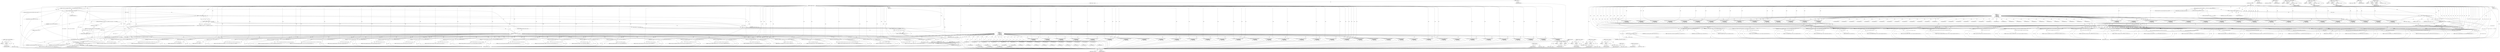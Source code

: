 digraph "WindowsErrorString" {
vulnerable_230 [label=<(METHOD,WindowsErrorString)>];
vulnerable_231 [label=<(BLOCK,&lt;empty&gt;,&lt;empty&gt;)>];
vulnerable_232 [label=<(METHOD_RETURN,ANY)>];
vulnerable_6 [label=<(METHOD,&lt;global&gt;)<SUB>1</SUB>>];
vulnerable_7 [label=<(BLOCK,&lt;empty&gt;,&lt;empty&gt;)<SUB>1</SUB>>];
vulnerable_8 [label=<(METHOD,WinPKIErrorString)<SUB>1</SUB>>];
vulnerable_9 [label=<(PARAM,void)<SUB>1</SUB>>];
vulnerable_10 [label=<(BLOCK,{
 	static char error_string[64];
 	DWORD error...,{
 	static char error_string[64];
 	DWORD error...)<SUB>2</SUB>>];
vulnerable_11 [label="<(LOCAL,static char[64] error_string: static char[64])<SUB>3</SUB>>"];
vulnerable_12 [label="<(LOCAL,DWORD error_code: DWORD)<SUB>4</SUB>>"];
vulnerable_13 [label=<(&lt;operator&gt;.assignment,error_code = GetLastError())<SUB>4</SUB>>];
vulnerable_14 [label=<(IDENTIFIER,error_code,error_code = GetLastError())<SUB>4</SUB>>];
vulnerable_15 [label=<(GetLastError,GetLastError())<SUB>4</SUB>>];
vulnerable_16 [label=<(CONTROL_STRUCTURE,IF,if ((error_code &gt;&gt; 16) != 0x8009))<SUB>6</SUB>>];
vulnerable_17 [label=<(&lt;operator&gt;.notEquals,(error_code &gt;&gt; 16) != 0x8009)<SUB>6</SUB>>];
vulnerable_18 [label=<(&lt;operator&gt;.arithmeticShiftRight,error_code &gt;&gt; 16)<SUB>6</SUB>>];
vulnerable_19 [label=<(IDENTIFIER,error_code,error_code &gt;&gt; 16)<SUB>6</SUB>>];
vulnerable_20 [label=<(LITERAL,16,error_code &gt;&gt; 16)<SUB>6</SUB>>];
vulnerable_21 [label=<(LITERAL,0x8009,(error_code &gt;&gt; 16) != 0x8009)<SUB>6</SUB>>];
vulnerable_22 [label=<(BLOCK,&lt;empty&gt;,&lt;empty&gt;)<SUB>7</SUB>>];
vulnerable_23 [label=<(RETURN,return WindowsErrorString();,return WindowsErrorString();)<SUB>7</SUB>>];
vulnerable_24 [label=<(WindowsErrorString,WindowsErrorString())<SUB>7</SUB>>];
vulnerable_25 [label=<(CONTROL_STRUCTURE,SWITCH,switch(error_code))<SUB>9</SUB>>];
vulnerable_26 [label=<(IDENTIFIER,error_code,switch(error_code))<SUB>9</SUB>>];
vulnerable_27 [label="<(BLOCK,{
	case NTE_BAD_UID:
		return &quot;Bad UID.&quot;;
	case...,{
	case NTE_BAD_UID:
		return &quot;Bad UID.&quot;;
	case...)<SUB>9</SUB>>"];
vulnerable_28 [label=<(JUMP_TARGET,case)<SUB>10</SUB>>];
vulnerable_29 [label="<(IDENTIFIER,NTE_BAD_UID,{
	case NTE_BAD_UID:
		return &quot;Bad UID.&quot;;
	case...)<SUB>10</SUB>>"];
vulnerable_30 [label=<(RETURN,return &quot;Bad UID.&quot;;,return &quot;Bad UID.&quot;;)<SUB>11</SUB>>];
vulnerable_31 [label=<(LITERAL,&quot;Bad UID.&quot;,return &quot;Bad UID.&quot;;)<SUB>11</SUB>>];
vulnerable_32 [label=<(JUMP_TARGET,case)<SUB>12</SUB>>];
vulnerable_33 [label="<(IDENTIFIER,CRYPT_E_MSG_ERROR,{
	case NTE_BAD_UID:
		return &quot;Bad UID.&quot;;
	case...)<SUB>12</SUB>>"];
vulnerable_34 [label=<(RETURN,return &quot;An error occurred while performing an o...,return &quot;An error occurred while performing an o...)<SUB>13</SUB>>];
vulnerable_35 [label=<(LITERAL,&quot;An error occurred while performing an operatio...,return &quot;An error occurred while performing an o...)<SUB>13</SUB>>];
vulnerable_36 [label=<(JUMP_TARGET,case)<SUB>14</SUB>>];
vulnerable_37 [label="<(IDENTIFIER,CRYPT_E_UNKNOWN_ALGO,{
	case NTE_BAD_UID:
		return &quot;Bad UID.&quot;;
	case...)<SUB>14</SUB>>"];
vulnerable_38 [label=<(RETURN,return &quot;Unknown cryptographic algorithm.&quot;;,return &quot;Unknown cryptographic algorithm.&quot;;)<SUB>15</SUB>>];
vulnerable_39 [label=<(LITERAL,&quot;Unknown cryptographic algorithm.&quot;,return &quot;Unknown cryptographic algorithm.&quot;;)<SUB>15</SUB>>];
vulnerable_40 [label=<(JUMP_TARGET,case)<SUB>16</SUB>>];
vulnerable_41 [label="<(IDENTIFIER,CRYPT_E_INVALID_MSG_TYPE,{
	case NTE_BAD_UID:
		return &quot;Bad UID.&quot;;
	case...)<SUB>16</SUB>>"];
vulnerable_42 [label=<(RETURN,return &quot;Invalid cryptographic message type.&quot;;,return &quot;Invalid cryptographic message type.&quot;;)<SUB>17</SUB>>];
vulnerable_43 [label=<(LITERAL,&quot;Invalid cryptographic message type.&quot;,return &quot;Invalid cryptographic message type.&quot;;)<SUB>17</SUB>>];
vulnerable_44 [label=<(JUMP_TARGET,case)<SUB>18</SUB>>];
vulnerable_45 [label="<(IDENTIFIER,CRYPT_E_HASH_VALUE,{
	case NTE_BAD_UID:
		return &quot;Bad UID.&quot;;
	case...)<SUB>18</SUB>>"];
vulnerable_46 [label=<(RETURN,return &quot;The hash value is not correct&quot;;,return &quot;The hash value is not correct&quot;;)<SUB>19</SUB>>];
vulnerable_47 [label=<(LITERAL,&quot;The hash value is not correct&quot;,return &quot;The hash value is not correct&quot;;)<SUB>19</SUB>>];
vulnerable_48 [label=<(JUMP_TARGET,case)<SUB>20</SUB>>];
vulnerable_49 [label="<(IDENTIFIER,CRYPT_E_ISSUER_SERIALNUMBER,{
	case NTE_BAD_UID:
		return &quot;Bad UID.&quot;;
	case...)<SUB>20</SUB>>"];
vulnerable_50 [label=<(RETURN,return &quot;Invalid issuer and/or serial number.&quot;;,return &quot;Invalid issuer and/or serial number.&quot;;)<SUB>21</SUB>>];
vulnerable_51 [label=<(LITERAL,&quot;Invalid issuer and/or serial number.&quot;,return &quot;Invalid issuer and/or serial number.&quot;;)<SUB>21</SUB>>];
vulnerable_52 [label=<(JUMP_TARGET,case)<SUB>22</SUB>>];
vulnerable_53 [label="<(IDENTIFIER,CRYPT_E_BAD_LEN,{
	case NTE_BAD_UID:
		return &quot;Bad UID.&quot;;
	case...)<SUB>22</SUB>>"];
vulnerable_54 [label=<(RETURN,return &quot;The length specified for the output dat...,return &quot;The length specified for the output dat...)<SUB>23</SUB>>];
vulnerable_55 [label=<(LITERAL,&quot;The length specified for the output data was i...,return &quot;The length specified for the output dat...)<SUB>23</SUB>>];
vulnerable_56 [label=<(JUMP_TARGET,case)<SUB>24</SUB>>];
vulnerable_57 [label="<(IDENTIFIER,CRYPT_E_BAD_ENCODE,{
	case NTE_BAD_UID:
		return &quot;Bad UID.&quot;;
	case...)<SUB>24</SUB>>"];
vulnerable_58 [label=<(RETURN,return &quot;An error occurred during encode or deco...,return &quot;An error occurred during encode or deco...)<SUB>25</SUB>>];
vulnerable_59 [label=<(LITERAL,&quot;An error occurred during encode or decode oper...,return &quot;An error occurred during encode or deco...)<SUB>25</SUB>>];
vulnerable_60 [label=<(JUMP_TARGET,case)<SUB>26</SUB>>];
vulnerable_61 [label="<(IDENTIFIER,CRYPT_E_FILE_ERROR,{
	case NTE_BAD_UID:
		return &quot;Bad UID.&quot;;
	case...)<SUB>26</SUB>>"];
vulnerable_62 [label=<(RETURN,return &quot;An error occurred while reading or writ...,return &quot;An error occurred while reading or writ...)<SUB>27</SUB>>];
vulnerable_63 [label=<(LITERAL,&quot;An error occurred while reading or writing to ...,return &quot;An error occurred while reading or writ...)<SUB>27</SUB>>];
vulnerable_64 [label=<(JUMP_TARGET,case)<SUB>28</SUB>>];
vulnerable_65 [label="<(IDENTIFIER,CRYPT_E_NOT_FOUND,{
	case NTE_BAD_UID:
		return &quot;Bad UID.&quot;;
	case...)<SUB>28</SUB>>"];
vulnerable_66 [label=<(RETURN,return &quot;Cannot find object or property.&quot;;,return &quot;Cannot find object or property.&quot;;)<SUB>29</SUB>>];
vulnerable_67 [label=<(LITERAL,&quot;Cannot find object or property.&quot;,return &quot;Cannot find object or property.&quot;;)<SUB>29</SUB>>];
vulnerable_68 [label=<(JUMP_TARGET,case)<SUB>30</SUB>>];
vulnerable_69 [label="<(IDENTIFIER,CRYPT_E_EXISTS,{
	case NTE_BAD_UID:
		return &quot;Bad UID.&quot;;
	case...)<SUB>30</SUB>>"];
vulnerable_70 [label=<(RETURN,return &quot;The object or property already exists.&quot;;,return &quot;The object or property already exists.&quot;;)<SUB>31</SUB>>];
vulnerable_71 [label=<(LITERAL,&quot;The object or property already exists.&quot;,return &quot;The object or property already exists.&quot;;)<SUB>31</SUB>>];
vulnerable_72 [label=<(JUMP_TARGET,case)<SUB>32</SUB>>];
vulnerable_73 [label="<(IDENTIFIER,CRYPT_E_NO_PROVIDER,{
	case NTE_BAD_UID:
		return &quot;Bad UID.&quot;;
	case...)<SUB>32</SUB>>"];
vulnerable_74 [label=<(RETURN,return &quot;No provider was specified for the store...,return &quot;No provider was specified for the store...)<SUB>33</SUB>>];
vulnerable_75 [label=<(LITERAL,&quot;No provider was specified for the store or obj...,return &quot;No provider was specified for the store...)<SUB>33</SUB>>];
vulnerable_76 [label=<(JUMP_TARGET,case)<SUB>34</SUB>>];
vulnerable_77 [label="<(IDENTIFIER,CRYPT_E_DELETED_PREV,{
	case NTE_BAD_UID:
		return &quot;Bad UID.&quot;;
	case...)<SUB>34</SUB>>"];
vulnerable_78 [label=<(RETURN,return &quot;The previous certificate or CRL context...,return &quot;The previous certificate or CRL context...)<SUB>35</SUB>>];
vulnerable_79 [label=<(LITERAL,&quot;The previous certificate or CRL context was de...,return &quot;The previous certificate or CRL context...)<SUB>35</SUB>>];
vulnerable_80 [label=<(JUMP_TARGET,case)<SUB>36</SUB>>];
vulnerable_81 [label="<(IDENTIFIER,CRYPT_E_NO_MATCH,{
	case NTE_BAD_UID:
		return &quot;Bad UID.&quot;;
	case...)<SUB>36</SUB>>"];
vulnerable_82 [label=<(RETURN,return &quot;Cannot find the requested object.&quot;;,return &quot;Cannot find the requested object.&quot;;)<SUB>37</SUB>>];
vulnerable_83 [label=<(LITERAL,&quot;Cannot find the requested object.&quot;,return &quot;Cannot find the requested object.&quot;;)<SUB>37</SUB>>];
vulnerable_84 [label=<(JUMP_TARGET,case)<SUB>38</SUB>>];
vulnerable_85 [label="<(IDENTIFIER,CRYPT_E_UNEXPECTED_MSG_TYPE,{
	case NTE_BAD_UID:
		return &quot;Bad UID.&quot;;
	case...)<SUB>38</SUB>>"];
vulnerable_86 [label=<(JUMP_TARGET,case)<SUB>39</SUB>>];
vulnerable_87 [label="<(IDENTIFIER,CRYPT_E_NO_KEY_PROPERTY,{
	case NTE_BAD_UID:
		return &quot;Bad UID.&quot;;
	case...)<SUB>39</SUB>>"];
vulnerable_88 [label=<(JUMP_TARGET,case)<SUB>40</SUB>>];
vulnerable_89 [label="<(IDENTIFIER,CRYPT_E_NO_DECRYPT_CERT,{
	case NTE_BAD_UID:
		return &quot;Bad UID.&quot;;
	case...)<SUB>40</SUB>>"];
vulnerable_90 [label=<(RETURN,return &quot;Private key or certificate issue&quot;;,return &quot;Private key or certificate issue&quot;;)<SUB>41</SUB>>];
vulnerable_91 [label=<(LITERAL,&quot;Private key or certificate issue&quot;,return &quot;Private key or certificate issue&quot;;)<SUB>41</SUB>>];
vulnerable_92 [label=<(JUMP_TARGET,case)<SUB>42</SUB>>];
vulnerable_93 [label="<(IDENTIFIER,CRYPT_E_BAD_MSG,{
	case NTE_BAD_UID:
		return &quot;Bad UID.&quot;;
	case...)<SUB>42</SUB>>"];
vulnerable_94 [label=<(RETURN,return &quot;Not a cryptographic message.&quot;;,return &quot;Not a cryptographic message.&quot;;)<SUB>43</SUB>>];
vulnerable_95 [label=<(LITERAL,&quot;Not a cryptographic message.&quot;,return &quot;Not a cryptographic message.&quot;;)<SUB>43</SUB>>];
vulnerable_96 [label=<(JUMP_TARGET,case)<SUB>44</SUB>>];
vulnerable_97 [label="<(IDENTIFIER,CRYPT_E_NO_SIGNER,{
	case NTE_BAD_UID:
		return &quot;Bad UID.&quot;;
	case...)<SUB>44</SUB>>"];
vulnerable_98 [label=<(RETURN,return &quot;The signed cryptographic message does n...,return &quot;The signed cryptographic message does n...)<SUB>45</SUB>>];
vulnerable_99 [label=<(LITERAL,&quot;The signed cryptographic message does not have...,return &quot;The signed cryptographic message does n...)<SUB>45</SUB>>];
vulnerable_100 [label=<(JUMP_TARGET,case)<SUB>46</SUB>>];
vulnerable_101 [label="<(IDENTIFIER,CRYPT_E_REVOKED,{
	case NTE_BAD_UID:
		return &quot;Bad UID.&quot;;
	case...)<SUB>46</SUB>>"];
vulnerable_102 [label=<(RETURN,return &quot;The certificate is revoked.&quot;;,return &quot;The certificate is revoked.&quot;;)<SUB>47</SUB>>];
vulnerable_103 [label=<(LITERAL,&quot;The certificate is revoked.&quot;,return &quot;The certificate is revoked.&quot;;)<SUB>47</SUB>>];
vulnerable_104 [label=<(JUMP_TARGET,case)<SUB>48</SUB>>];
vulnerable_105 [label="<(IDENTIFIER,CRYPT_E_NO_REVOCATION_DLL,{
	case NTE_BAD_UID:
		return &quot;Bad UID.&quot;;
	case...)<SUB>48</SUB>>"];
vulnerable_106 [label=<(JUMP_TARGET,case)<SUB>49</SUB>>];
vulnerable_107 [label="<(IDENTIFIER,CRYPT_E_NO_REVOCATION_CHECK,{
	case NTE_BAD_UID:
		return &quot;Bad UID.&quot;;
	case...)<SUB>49</SUB>>"];
vulnerable_108 [label=<(JUMP_TARGET,case)<SUB>50</SUB>>];
vulnerable_109 [label="<(IDENTIFIER,CRYPT_E_REVOCATION_OFFLINE,{
	case NTE_BAD_UID:
		return &quot;Bad UID.&quot;;
	case...)<SUB>50</SUB>>"];
vulnerable_110 [label=<(JUMP_TARGET,case)<SUB>51</SUB>>];
vulnerable_111 [label="<(IDENTIFIER,CRYPT_E_NOT_IN_REVOCATION_DATABASE,{
	case NTE_BAD_UID:
		return &quot;Bad UID.&quot;;
	case...)<SUB>51</SUB>>"];
vulnerable_112 [label=<(RETURN,return &quot;Cannot check certificate revocation.&quot;;,return &quot;Cannot check certificate revocation.&quot;;)<SUB>52</SUB>>];
vulnerable_113 [label=<(LITERAL,&quot;Cannot check certificate revocation.&quot;,return &quot;Cannot check certificate revocation.&quot;;)<SUB>52</SUB>>];
vulnerable_114 [label=<(JUMP_TARGET,case)<SUB>53</SUB>>];
vulnerable_115 [label="<(IDENTIFIER,CRYPT_E_INVALID_NUMERIC_STRING,{
	case NTE_BAD_UID:
		return &quot;Bad UID.&quot;;
	case...)<SUB>53</SUB>>"];
vulnerable_116 [label=<(JUMP_TARGET,case)<SUB>54</SUB>>];
vulnerable_117 [label="<(IDENTIFIER,CRYPT_E_INVALID_PRINTABLE_STRING,{
	case NTE_BAD_UID:
		return &quot;Bad UID.&quot;;
	case...)<SUB>54</SUB>>"];
vulnerable_118 [label=<(JUMP_TARGET,case)<SUB>55</SUB>>];
vulnerable_119 [label="<(IDENTIFIER,CRYPT_E_INVALID_IA5_STRING,{
	case NTE_BAD_UID:
		return &quot;Bad UID.&quot;;
	case...)<SUB>55</SUB>>"];
vulnerable_120 [label=<(JUMP_TARGET,case)<SUB>56</SUB>>];
vulnerable_121 [label="<(IDENTIFIER,CRYPT_E_INVALID_X500_STRING,{
	case NTE_BAD_UID:
		return &quot;Bad UID.&quot;;
	case...)<SUB>56</SUB>>"];
vulnerable_122 [label=<(JUMP_TARGET,case)<SUB>57</SUB>>];
vulnerable_123 [label="<(IDENTIFIER,CRYPT_E_NOT_CHAR_STRING,{
	case NTE_BAD_UID:
		return &quot;Bad UID.&quot;;
	case...)<SUB>57</SUB>>"];
vulnerable_124 [label=<(RETURN,return &quot;Invalid string.&quot;;,return &quot;Invalid string.&quot;;)<SUB>58</SUB>>];
vulnerable_125 [label=<(LITERAL,&quot;Invalid string.&quot;,return &quot;Invalid string.&quot;;)<SUB>58</SUB>>];
vulnerable_126 [label=<(JUMP_TARGET,case)<SUB>59</SUB>>];
vulnerable_127 [label="<(IDENTIFIER,CRYPT_E_SECURITY_SETTINGS,{
	case NTE_BAD_UID:
		return &quot;Bad UID.&quot;;
	case...)<SUB>59</SUB>>"];
vulnerable_128 [label=<(RETURN,return &quot;The cryptographic operation failed due ...,return &quot;The cryptographic operation failed due ...)<SUB>60</SUB>>];
vulnerable_129 [label=<(LITERAL,&quot;The cryptographic operation failed due to a lo...,return &quot;The cryptographic operation failed due ...)<SUB>60</SUB>>];
vulnerable_130 [label=<(JUMP_TARGET,case)<SUB>61</SUB>>];
vulnerable_131 [label="<(IDENTIFIER,CRYPT_E_NO_VERIFY_USAGE_CHECK,{
	case NTE_BAD_UID:
		return &quot;Bad UID.&quot;;
	case...)<SUB>61</SUB>>"];
vulnerable_132 [label=<(JUMP_TARGET,case)<SUB>62</SUB>>];
vulnerable_133 [label="<(IDENTIFIER,CRYPT_E_VERIFY_USAGE_OFFLINE,{
	case NTE_BAD_UID:
		return &quot;Bad UID.&quot;;
	case...)<SUB>62</SUB>>"];
vulnerable_134 [label=<(RETURN,return &quot;Cannot complete usage check.&quot;;,return &quot;Cannot complete usage check.&quot;;)<SUB>63</SUB>>];
vulnerable_135 [label=<(LITERAL,&quot;Cannot complete usage check.&quot;,return &quot;Cannot complete usage check.&quot;;)<SUB>63</SUB>>];
vulnerable_136 [label=<(JUMP_TARGET,case)<SUB>64</SUB>>];
vulnerable_137 [label="<(IDENTIFIER,CRYPT_E_NO_TRUSTED_SIGNER,{
	case NTE_BAD_UID:
		return &quot;Bad UID.&quot;;
	case...)<SUB>64</SUB>>"];
vulnerable_138 [label=<(RETURN,return &quot;None of the signers of the cryptographi...,return &quot;None of the signers of the cryptographi...)<SUB>65</SUB>>];
vulnerable_139 [label=<(LITERAL,&quot;None of the signers of the cryptographic messa...,return &quot;None of the signers of the cryptographi...)<SUB>65</SUB>>];
vulnerable_140 [label=<(JUMP_TARGET,default)<SUB>66</SUB>>];
vulnerable_141 [label=<(static_sprintf,static_sprintf(error_string, &quot;Unknown PKI error...)<SUB>67</SUB>>];
vulnerable_142 [label=<(IDENTIFIER,error_string,static_sprintf(error_string, &quot;Unknown PKI error...)<SUB>67</SUB>>];
vulnerable_143 [label=<(LITERAL,&quot;Unknown PKI error 0x%08lX&quot;,static_sprintf(error_string, &quot;Unknown PKI error...)<SUB>67</SUB>>];
vulnerable_144 [label=<(IDENTIFIER,error_code,static_sprintf(error_string, &quot;Unknown PKI error...)<SUB>67</SUB>>];
vulnerable_145 [label=<(RETURN,return error_string;,return error_string;)<SUB>68</SUB>>];
vulnerable_146 [label=<(IDENTIFIER,error_string,return error_string;)<SUB>68</SUB>>];
vulnerable_147 [label=<(METHOD_RETURN,const char*)<SUB>1</SUB>>];
vulnerable_149 [label=<(METHOD_RETURN,ANY)<SUB>1</SUB>>];
vulnerable_217 [label=<(METHOD,GetLastError)>];
vulnerable_218 [label=<(BLOCK,&lt;empty&gt;,&lt;empty&gt;)>];
vulnerable_219 [label=<(METHOD_RETURN,ANY)>];
vulnerable_225 [label=<(METHOD,&lt;operator&gt;.arithmeticShiftRight)>];
vulnerable_226 [label=<(PARAM,p1)>];
vulnerable_227 [label=<(PARAM,p2)>];
vulnerable_228 [label=<(BLOCK,&lt;empty&gt;,&lt;empty&gt;)>];
vulnerable_229 [label=<(METHOD_RETURN,ANY)>];
vulnerable_220 [label=<(METHOD,&lt;operator&gt;.notEquals)>];
vulnerable_221 [label=<(PARAM,p1)>];
vulnerable_222 [label=<(PARAM,p2)>];
vulnerable_223 [label=<(BLOCK,&lt;empty&gt;,&lt;empty&gt;)>];
vulnerable_224 [label=<(METHOD_RETURN,ANY)>];
vulnerable_212 [label=<(METHOD,&lt;operator&gt;.assignment)>];
vulnerable_213 [label=<(PARAM,p1)>];
vulnerable_214 [label=<(PARAM,p2)>];
vulnerable_215 [label=<(BLOCK,&lt;empty&gt;,&lt;empty&gt;)>];
vulnerable_216 [label=<(METHOD_RETURN,ANY)>];
vulnerable_206 [label=<(METHOD,&lt;global&gt;)<SUB>1</SUB>>];
vulnerable_207 [label=<(BLOCK,&lt;empty&gt;,&lt;empty&gt;)>];
vulnerable_208 [label=<(METHOD_RETURN,ANY)>];
vulnerable_233 [label=<(METHOD,static_sprintf)>];
vulnerable_234 [label=<(PARAM,p1)>];
vulnerable_235 [label=<(PARAM,p2)>];
vulnerable_236 [label=<(PARAM,p3)>];
vulnerable_237 [label=<(BLOCK,&lt;empty&gt;,&lt;empty&gt;)>];
vulnerable_238 [label=<(METHOD_RETURN,ANY)>];
fixed_252 [label=<(METHOD,&lt;operator&gt;.arithmeticShiftRight)>];
fixed_253 [label=<(PARAM,p1)>];
fixed_254 [label=<(PARAM,p2)>];
fixed_255 [label=<(BLOCK,&lt;empty&gt;,&lt;empty&gt;)>];
fixed_256 [label=<(METHOD_RETURN,ANY)>];
fixed_6 [label=<(METHOD,&lt;global&gt;)<SUB>1</SUB>>];
fixed_7 [label=<(BLOCK,&lt;empty&gt;,&lt;empty&gt;)<SUB>1</SUB>>];
fixed_8 [label=<(METHOD,WinPKIErrorString)<SUB>1</SUB>>];
fixed_9 [label=<(PARAM,void)<SUB>1</SUB>>];
fixed_10 [label=<(BLOCK,{
 	static char error_string[64];
 	DWORD error...,{
 	static char error_string[64];
 	DWORD error...)<SUB>2</SUB>>];
fixed_11 [label="<(LOCAL,static char[64] error_string: static char[64])<SUB>3</SUB>>"];
fixed_12 [label="<(LOCAL,DWORD error_code: DWORD)<SUB>4</SUB>>"];
fixed_13 [label=<(&lt;operator&gt;.assignment,error_code = GetLastError())<SUB>4</SUB>>];
fixed_14 [label=<(IDENTIFIER,error_code,error_code = GetLastError())<SUB>4</SUB>>];
fixed_15 [label=<(GetLastError,GetLastError())<SUB>4</SUB>>];
fixed_16 [label=<(CONTROL_STRUCTURE,IF,if (((error_code &gt;&gt; 16) != 0x8009) &amp;&amp; ((error_code &gt;&gt; 16) != 0x800B)))<SUB>6</SUB>>];
fixed_17 [label=<(&lt;operator&gt;.logicalAnd,((error_code &gt;&gt; 16) != 0x8009) &amp;&amp; ((error_code ...)<SUB>6</SUB>>];
fixed_18 [label=<(&lt;operator&gt;.notEquals,(error_code &gt;&gt; 16) != 0x8009)<SUB>6</SUB>>];
fixed_19 [label=<(&lt;operator&gt;.arithmeticShiftRight,error_code &gt;&gt; 16)<SUB>6</SUB>>];
fixed_20 [label=<(IDENTIFIER,error_code,error_code &gt;&gt; 16)<SUB>6</SUB>>];
fixed_21 [label=<(LITERAL,16,error_code &gt;&gt; 16)<SUB>6</SUB>>];
fixed_22 [label=<(LITERAL,0x8009,(error_code &gt;&gt; 16) != 0x8009)<SUB>6</SUB>>];
fixed_23 [label=<(&lt;operator&gt;.notEquals,(error_code &gt;&gt; 16) != 0x800B)<SUB>6</SUB>>];
fixed_24 [label=<(&lt;operator&gt;.arithmeticShiftRight,error_code &gt;&gt; 16)<SUB>6</SUB>>];
fixed_25 [label=<(IDENTIFIER,error_code,error_code &gt;&gt; 16)<SUB>6</SUB>>];
fixed_26 [label=<(LITERAL,16,error_code &gt;&gt; 16)<SUB>6</SUB>>];
fixed_27 [label=<(LITERAL,0x800B,(error_code &gt;&gt; 16) != 0x800B)<SUB>6</SUB>>];
fixed_28 [label=<(BLOCK,&lt;empty&gt;,&lt;empty&gt;)<SUB>7</SUB>>];
fixed_29 [label=<(RETURN,return WindowsErrorString();,return WindowsErrorString();)<SUB>7</SUB>>];
fixed_30 [label=<(WindowsErrorString,WindowsErrorString())<SUB>7</SUB>>];
fixed_31 [label=<(CONTROL_STRUCTURE,SWITCH,switch(error_code))<SUB>9</SUB>>];
fixed_32 [label=<(IDENTIFIER,error_code,switch(error_code))<SUB>9</SUB>>];
fixed_33 [label="<(BLOCK,{
	case NTE_BAD_UID:
		return &quot;Bad UID.&quot;;
	case...,{
	case NTE_BAD_UID:
		return &quot;Bad UID.&quot;;
	case...)<SUB>9</SUB>>"];
fixed_34 [label=<(JUMP_TARGET,case)<SUB>10</SUB>>];
fixed_35 [label="<(IDENTIFIER,NTE_BAD_UID,{
	case NTE_BAD_UID:
		return &quot;Bad UID.&quot;;
	case...)<SUB>10</SUB>>"];
fixed_36 [label=<(RETURN,return &quot;Bad UID.&quot;;,return &quot;Bad UID.&quot;;)<SUB>11</SUB>>];
fixed_37 [label=<(LITERAL,&quot;Bad UID.&quot;,return &quot;Bad UID.&quot;;)<SUB>11</SUB>>];
fixed_38 [label=<(JUMP_TARGET,case)<SUB>12</SUB>>];
fixed_39 [label="<(IDENTIFIER,CRYPT_E_MSG_ERROR,{
	case NTE_BAD_UID:
		return &quot;Bad UID.&quot;;
	case...)<SUB>12</SUB>>"];
fixed_40 [label=<(RETURN,return &quot;An error occurred while performing an o...,return &quot;An error occurred while performing an o...)<SUB>13</SUB>>];
fixed_41 [label=<(LITERAL,&quot;An error occurred while performing an operatio...,return &quot;An error occurred while performing an o...)<SUB>13</SUB>>];
fixed_42 [label=<(JUMP_TARGET,case)<SUB>14</SUB>>];
fixed_43 [label="<(IDENTIFIER,CRYPT_E_UNKNOWN_ALGO,{
	case NTE_BAD_UID:
		return &quot;Bad UID.&quot;;
	case...)<SUB>14</SUB>>"];
fixed_44 [label=<(RETURN,return &quot;Unknown cryptographic algorithm.&quot;;,return &quot;Unknown cryptographic algorithm.&quot;;)<SUB>15</SUB>>];
fixed_45 [label=<(LITERAL,&quot;Unknown cryptographic algorithm.&quot;,return &quot;Unknown cryptographic algorithm.&quot;;)<SUB>15</SUB>>];
fixed_46 [label=<(JUMP_TARGET,case)<SUB>16</SUB>>];
fixed_47 [label="<(IDENTIFIER,CRYPT_E_INVALID_MSG_TYPE,{
	case NTE_BAD_UID:
		return &quot;Bad UID.&quot;;
	case...)<SUB>16</SUB>>"];
fixed_48 [label=<(RETURN,return &quot;Invalid cryptographic message type.&quot;;,return &quot;Invalid cryptographic message type.&quot;;)<SUB>17</SUB>>];
fixed_49 [label=<(LITERAL,&quot;Invalid cryptographic message type.&quot;,return &quot;Invalid cryptographic message type.&quot;;)<SUB>17</SUB>>];
fixed_50 [label=<(JUMP_TARGET,case)<SUB>18</SUB>>];
fixed_51 [label="<(IDENTIFIER,CRYPT_E_HASH_VALUE,{
	case NTE_BAD_UID:
		return &quot;Bad UID.&quot;;
	case...)<SUB>18</SUB>>"];
fixed_52 [label=<(RETURN,return &quot;The hash value is not correct&quot;;,return &quot;The hash value is not correct&quot;;)<SUB>19</SUB>>];
fixed_53 [label=<(LITERAL,&quot;The hash value is not correct&quot;,return &quot;The hash value is not correct&quot;;)<SUB>19</SUB>>];
fixed_54 [label=<(JUMP_TARGET,case)<SUB>20</SUB>>];
fixed_55 [label="<(IDENTIFIER,CRYPT_E_ISSUER_SERIALNUMBER,{
	case NTE_BAD_UID:
		return &quot;Bad UID.&quot;;
	case...)<SUB>20</SUB>>"];
fixed_56 [label=<(RETURN,return &quot;Invalid issuer and/or serial number.&quot;;,return &quot;Invalid issuer and/or serial number.&quot;;)<SUB>21</SUB>>];
fixed_57 [label=<(LITERAL,&quot;Invalid issuer and/or serial number.&quot;,return &quot;Invalid issuer and/or serial number.&quot;;)<SUB>21</SUB>>];
fixed_58 [label=<(JUMP_TARGET,case)<SUB>22</SUB>>];
fixed_59 [label="<(IDENTIFIER,CRYPT_E_BAD_LEN,{
	case NTE_BAD_UID:
		return &quot;Bad UID.&quot;;
	case...)<SUB>22</SUB>>"];
fixed_60 [label=<(RETURN,return &quot;The length specified for the output dat...,return &quot;The length specified for the output dat...)<SUB>23</SUB>>];
fixed_61 [label=<(LITERAL,&quot;The length specified for the output data was i...,return &quot;The length specified for the output dat...)<SUB>23</SUB>>];
fixed_62 [label=<(JUMP_TARGET,case)<SUB>24</SUB>>];
fixed_63 [label="<(IDENTIFIER,CRYPT_E_BAD_ENCODE,{
	case NTE_BAD_UID:
		return &quot;Bad UID.&quot;;
	case...)<SUB>24</SUB>>"];
fixed_64 [label=<(RETURN,return &quot;An error occurred during encode or deco...,return &quot;An error occurred during encode or deco...)<SUB>25</SUB>>];
fixed_65 [label=<(LITERAL,&quot;An error occurred during encode or decode oper...,return &quot;An error occurred during encode or deco...)<SUB>25</SUB>>];
fixed_66 [label=<(JUMP_TARGET,case)<SUB>26</SUB>>];
fixed_67 [label="<(IDENTIFIER,CRYPT_E_FILE_ERROR,{
	case NTE_BAD_UID:
		return &quot;Bad UID.&quot;;
	case...)<SUB>26</SUB>>"];
fixed_68 [label=<(RETURN,return &quot;An error occurred while reading or writ...,return &quot;An error occurred while reading or writ...)<SUB>27</SUB>>];
fixed_69 [label=<(LITERAL,&quot;An error occurred while reading or writing to ...,return &quot;An error occurred while reading or writ...)<SUB>27</SUB>>];
fixed_70 [label=<(JUMP_TARGET,case)<SUB>28</SUB>>];
fixed_71 [label="<(IDENTIFIER,CRYPT_E_NOT_FOUND,{
	case NTE_BAD_UID:
		return &quot;Bad UID.&quot;;
	case...)<SUB>28</SUB>>"];
fixed_72 [label=<(RETURN,return &quot;Cannot find object or property.&quot;;,return &quot;Cannot find object or property.&quot;;)<SUB>29</SUB>>];
fixed_73 [label=<(LITERAL,&quot;Cannot find object or property.&quot;,return &quot;Cannot find object or property.&quot;;)<SUB>29</SUB>>];
fixed_74 [label=<(JUMP_TARGET,case)<SUB>30</SUB>>];
fixed_75 [label="<(IDENTIFIER,CRYPT_E_EXISTS,{
	case NTE_BAD_UID:
		return &quot;Bad UID.&quot;;
	case...)<SUB>30</SUB>>"];
fixed_76 [label=<(RETURN,return &quot;The object or property already exists.&quot;;,return &quot;The object or property already exists.&quot;;)<SUB>31</SUB>>];
fixed_77 [label=<(LITERAL,&quot;The object or property already exists.&quot;,return &quot;The object or property already exists.&quot;;)<SUB>31</SUB>>];
fixed_78 [label=<(JUMP_TARGET,case)<SUB>32</SUB>>];
fixed_79 [label="<(IDENTIFIER,CRYPT_E_NO_PROVIDER,{
	case NTE_BAD_UID:
		return &quot;Bad UID.&quot;;
	case...)<SUB>32</SUB>>"];
fixed_80 [label=<(RETURN,return &quot;No provider was specified for the store...,return &quot;No provider was specified for the store...)<SUB>33</SUB>>];
fixed_81 [label=<(LITERAL,&quot;No provider was specified for the store or obj...,return &quot;No provider was specified for the store...)<SUB>33</SUB>>];
fixed_82 [label=<(JUMP_TARGET,case)<SUB>34</SUB>>];
fixed_83 [label="<(IDENTIFIER,CRYPT_E_DELETED_PREV,{
	case NTE_BAD_UID:
		return &quot;Bad UID.&quot;;
	case...)<SUB>34</SUB>>"];
fixed_84 [label=<(RETURN,return &quot;The previous certificate or CRL context...,return &quot;The previous certificate or CRL context...)<SUB>35</SUB>>];
fixed_85 [label=<(LITERAL,&quot;The previous certificate or CRL context was de...,return &quot;The previous certificate or CRL context...)<SUB>35</SUB>>];
fixed_86 [label=<(JUMP_TARGET,case)<SUB>36</SUB>>];
fixed_87 [label="<(IDENTIFIER,CRYPT_E_NO_MATCH,{
	case NTE_BAD_UID:
		return &quot;Bad UID.&quot;;
	case...)<SUB>36</SUB>>"];
fixed_88 [label=<(RETURN,return &quot;Cannot find the requested object.&quot;;,return &quot;Cannot find the requested object.&quot;;)<SUB>37</SUB>>];
fixed_89 [label=<(LITERAL,&quot;Cannot find the requested object.&quot;,return &quot;Cannot find the requested object.&quot;;)<SUB>37</SUB>>];
fixed_90 [label=<(JUMP_TARGET,case)<SUB>38</SUB>>];
fixed_91 [label="<(IDENTIFIER,CRYPT_E_UNEXPECTED_MSG_TYPE,{
	case NTE_BAD_UID:
		return &quot;Bad UID.&quot;;
	case...)<SUB>38</SUB>>"];
fixed_92 [label=<(JUMP_TARGET,case)<SUB>39</SUB>>];
fixed_93 [label="<(IDENTIFIER,CRYPT_E_NO_KEY_PROPERTY,{
	case NTE_BAD_UID:
		return &quot;Bad UID.&quot;;
	case...)<SUB>39</SUB>>"];
fixed_94 [label=<(JUMP_TARGET,case)<SUB>40</SUB>>];
fixed_95 [label="<(IDENTIFIER,CRYPT_E_NO_DECRYPT_CERT,{
	case NTE_BAD_UID:
		return &quot;Bad UID.&quot;;
	case...)<SUB>40</SUB>>"];
fixed_96 [label=<(RETURN,return &quot;Private key or certificate issue&quot;;,return &quot;Private key or certificate issue&quot;;)<SUB>41</SUB>>];
fixed_97 [label=<(LITERAL,&quot;Private key or certificate issue&quot;,return &quot;Private key or certificate issue&quot;;)<SUB>41</SUB>>];
fixed_98 [label=<(JUMP_TARGET,case)<SUB>42</SUB>>];
fixed_99 [label="<(IDENTIFIER,CRYPT_E_BAD_MSG,{
	case NTE_BAD_UID:
		return &quot;Bad UID.&quot;;
	case...)<SUB>42</SUB>>"];
fixed_100 [label=<(RETURN,return &quot;Not a cryptographic message.&quot;;,return &quot;Not a cryptographic message.&quot;;)<SUB>43</SUB>>];
fixed_101 [label=<(LITERAL,&quot;Not a cryptographic message.&quot;,return &quot;Not a cryptographic message.&quot;;)<SUB>43</SUB>>];
fixed_102 [label=<(JUMP_TARGET,case)<SUB>44</SUB>>];
fixed_103 [label="<(IDENTIFIER,CRYPT_E_NO_SIGNER,{
	case NTE_BAD_UID:
		return &quot;Bad UID.&quot;;
	case...)<SUB>44</SUB>>"];
fixed_104 [label=<(RETURN,return &quot;The signed cryptographic message does n...,return &quot;The signed cryptographic message does n...)<SUB>45</SUB>>];
fixed_105 [label=<(LITERAL,&quot;The signed cryptographic message does not have...,return &quot;The signed cryptographic message does n...)<SUB>45</SUB>>];
fixed_106 [label=<(JUMP_TARGET,case)<SUB>46</SUB>>];
fixed_107 [label="<(IDENTIFIER,CRYPT_E_REVOKED,{
	case NTE_BAD_UID:
		return &quot;Bad UID.&quot;;
	case...)<SUB>46</SUB>>"];
fixed_108 [label=<(RETURN,return &quot;The certificate is revoked.&quot;;,return &quot;The certificate is revoked.&quot;;)<SUB>47</SUB>>];
fixed_109 [label=<(LITERAL,&quot;The certificate is revoked.&quot;,return &quot;The certificate is revoked.&quot;;)<SUB>47</SUB>>];
fixed_110 [label=<(JUMP_TARGET,case)<SUB>48</SUB>>];
fixed_111 [label="<(IDENTIFIER,CRYPT_E_NO_REVOCATION_DLL,{
	case NTE_BAD_UID:
		return &quot;Bad UID.&quot;;
	case...)<SUB>48</SUB>>"];
fixed_112 [label=<(JUMP_TARGET,case)<SUB>49</SUB>>];
fixed_113 [label="<(IDENTIFIER,CRYPT_E_NO_REVOCATION_CHECK,{
	case NTE_BAD_UID:
		return &quot;Bad UID.&quot;;
	case...)<SUB>49</SUB>>"];
fixed_114 [label=<(JUMP_TARGET,case)<SUB>50</SUB>>];
fixed_115 [label="<(IDENTIFIER,CRYPT_E_REVOCATION_OFFLINE,{
	case NTE_BAD_UID:
		return &quot;Bad UID.&quot;;
	case...)<SUB>50</SUB>>"];
fixed_116 [label=<(JUMP_TARGET,case)<SUB>51</SUB>>];
fixed_117 [label="<(IDENTIFIER,CRYPT_E_NOT_IN_REVOCATION_DATABASE,{
	case NTE_BAD_UID:
		return &quot;Bad UID.&quot;;
	case...)<SUB>51</SUB>>"];
fixed_118 [label=<(RETURN,return &quot;Cannot check certificate revocation.&quot;;,return &quot;Cannot check certificate revocation.&quot;;)<SUB>52</SUB>>];
fixed_119 [label=<(LITERAL,&quot;Cannot check certificate revocation.&quot;,return &quot;Cannot check certificate revocation.&quot;;)<SUB>52</SUB>>];
fixed_120 [label=<(JUMP_TARGET,case)<SUB>53</SUB>>];
fixed_121 [label="<(IDENTIFIER,CRYPT_E_INVALID_NUMERIC_STRING,{
	case NTE_BAD_UID:
		return &quot;Bad UID.&quot;;
	case...)<SUB>53</SUB>>"];
fixed_122 [label=<(JUMP_TARGET,case)<SUB>54</SUB>>];
fixed_123 [label="<(IDENTIFIER,CRYPT_E_INVALID_PRINTABLE_STRING,{
	case NTE_BAD_UID:
		return &quot;Bad UID.&quot;;
	case...)<SUB>54</SUB>>"];
fixed_124 [label=<(JUMP_TARGET,case)<SUB>55</SUB>>];
fixed_125 [label="<(IDENTIFIER,CRYPT_E_INVALID_IA5_STRING,{
	case NTE_BAD_UID:
		return &quot;Bad UID.&quot;;
	case...)<SUB>55</SUB>>"];
fixed_126 [label=<(JUMP_TARGET,case)<SUB>56</SUB>>];
fixed_127 [label="<(IDENTIFIER,CRYPT_E_INVALID_X500_STRING,{
	case NTE_BAD_UID:
		return &quot;Bad UID.&quot;;
	case...)<SUB>56</SUB>>"];
fixed_128 [label=<(JUMP_TARGET,case)<SUB>57</SUB>>];
fixed_129 [label="<(IDENTIFIER,CRYPT_E_NOT_CHAR_STRING,{
	case NTE_BAD_UID:
		return &quot;Bad UID.&quot;;
	case...)<SUB>57</SUB>>"];
fixed_130 [label=<(RETURN,return &quot;Invalid string.&quot;;,return &quot;Invalid string.&quot;;)<SUB>58</SUB>>];
fixed_131 [label=<(LITERAL,&quot;Invalid string.&quot;,return &quot;Invalid string.&quot;;)<SUB>58</SUB>>];
fixed_132 [label=<(JUMP_TARGET,case)<SUB>59</SUB>>];
fixed_133 [label="<(IDENTIFIER,CRYPT_E_SECURITY_SETTINGS,{
	case NTE_BAD_UID:
		return &quot;Bad UID.&quot;;
	case...)<SUB>59</SUB>>"];
fixed_134 [label=<(RETURN,return &quot;The cryptographic operation failed due ...,return &quot;The cryptographic operation failed due ...)<SUB>60</SUB>>];
fixed_135 [label=<(LITERAL,&quot;The cryptographic operation failed due to a lo...,return &quot;The cryptographic operation failed due ...)<SUB>60</SUB>>];
fixed_136 [label=<(JUMP_TARGET,case)<SUB>61</SUB>>];
fixed_137 [label="<(IDENTIFIER,CRYPT_E_NO_VERIFY_USAGE_CHECK,{
	case NTE_BAD_UID:
		return &quot;Bad UID.&quot;;
	case...)<SUB>61</SUB>>"];
fixed_138 [label=<(JUMP_TARGET,case)<SUB>62</SUB>>];
fixed_139 [label="<(IDENTIFIER,CRYPT_E_VERIFY_USAGE_OFFLINE,{
	case NTE_BAD_UID:
		return &quot;Bad UID.&quot;;
	case...)<SUB>62</SUB>>"];
fixed_140 [label=<(RETURN,return &quot;Cannot complete usage check.&quot;;,return &quot;Cannot complete usage check.&quot;;)<SUB>63</SUB>>];
fixed_141 [label=<(LITERAL,&quot;Cannot complete usage check.&quot;,return &quot;Cannot complete usage check.&quot;;)<SUB>63</SUB>>];
fixed_142 [label=<(JUMP_TARGET,case)<SUB>64</SUB>>];
fixed_143 [label="<(IDENTIFIER,CRYPT_E_NO_TRUSTED_SIGNER,{
	case NTE_BAD_UID:
		return &quot;Bad UID.&quot;;
	case...)<SUB>64</SUB>>"];
fixed_144 [label=<(RETURN,return &quot;None of the signers of the cryptographi...,return &quot;None of the signers of the cryptographi...)<SUB>65</SUB>>];
fixed_145 [label=<(LITERAL,&quot;None of the signers of the cryptographic messa...,return &quot;None of the signers of the cryptographi...)<SUB>65</SUB>>];
fixed_146 [label=<(JUMP_TARGET,case)<SUB>66</SUB>>];
fixed_147 [label="<(IDENTIFIER,CERT_E_UNTRUSTEDROOT,{
	case NTE_BAD_UID:
		return &quot;Bad UID.&quot;;
	case...)<SUB>66</SUB>>"];
fixed_148 [label=<(RETURN,return &quot;The root certificate is not trusted.&quot;;,return &quot;The root certificate is not trusted.&quot;;)<SUB>67</SUB>>];
fixed_149 [label=<(LITERAL,&quot;The root certificate is not trusted.&quot;,return &quot;The root certificate is not trusted.&quot;;)<SUB>67</SUB>>];
fixed_150 [label=<(JUMP_TARGET,case)<SUB>68</SUB>>];
fixed_151 [label="<(IDENTIFIER,TRUST_E_NOSIGNATURE,{
	case NTE_BAD_UID:
		return &quot;Bad UID.&quot;;
	case...)<SUB>68</SUB>>"];
fixed_152 [label=<(RETURN,return &quot;Not digitally signed.&quot;;,return &quot;Not digitally signed.&quot;;)<SUB>69</SUB>>];
fixed_153 [label=<(LITERAL,&quot;Not digitally signed.&quot;,return &quot;Not digitally signed.&quot;;)<SUB>69</SUB>>];
fixed_154 [label=<(JUMP_TARGET,case)<SUB>70</SUB>>];
fixed_155 [label="<(IDENTIFIER,TRUST_E_EXPLICIT_DISTRUST,{
	case NTE_BAD_UID:
		return &quot;Bad UID.&quot;;
	case...)<SUB>70</SUB>>"];
fixed_156 [label=<(RETURN,return &quot;One of the certificates used was marked...,return &quot;One of the certificates used was marked...)<SUB>71</SUB>>];
fixed_157 [label=<(LITERAL,&quot;One of the certificates used was marked as unt...,return &quot;One of the certificates used was marked...)<SUB>71</SUB>>];
fixed_158 [label=<(JUMP_TARGET,default)<SUB>72</SUB>>];
fixed_159 [label=<(static_sprintf,static_sprintf(error_string, &quot;Unknown PKI error...)<SUB>73</SUB>>];
fixed_160 [label=<(IDENTIFIER,error_string,static_sprintf(error_string, &quot;Unknown PKI error...)<SUB>73</SUB>>];
fixed_161 [label=<(LITERAL,&quot;Unknown PKI error 0x%08lX&quot;,static_sprintf(error_string, &quot;Unknown PKI error...)<SUB>73</SUB>>];
fixed_162 [label=<(IDENTIFIER,error_code,static_sprintf(error_string, &quot;Unknown PKI error...)<SUB>73</SUB>>];
fixed_163 [label=<(RETURN,return error_string;,return error_string;)<SUB>74</SUB>>];
fixed_164 [label=<(IDENTIFIER,error_string,return error_string;)<SUB>74</SUB>>];
fixed_165 [label=<(METHOD_RETURN,const char*)<SUB>1</SUB>>];
fixed_167 [label=<(METHOD_RETURN,ANY)<SUB>1</SUB>>];
fixed_239 [label=<(METHOD,GetLastError)>];
fixed_240 [label=<(BLOCK,&lt;empty&gt;,&lt;empty&gt;)>];
fixed_241 [label=<(METHOD_RETURN,ANY)>];
fixed_260 [label=<(METHOD,static_sprintf)>];
fixed_261 [label=<(PARAM,p1)>];
fixed_262 [label=<(PARAM,p2)>];
fixed_263 [label=<(PARAM,p3)>];
fixed_264 [label=<(BLOCK,&lt;empty&gt;,&lt;empty&gt;)>];
fixed_265 [label=<(METHOD_RETURN,ANY)>];
fixed_247 [label=<(METHOD,&lt;operator&gt;.notEquals)>];
fixed_248 [label=<(PARAM,p1)>];
fixed_249 [label=<(PARAM,p2)>];
fixed_250 [label=<(BLOCK,&lt;empty&gt;,&lt;empty&gt;)>];
fixed_251 [label=<(METHOD_RETURN,ANY)>];
fixed_242 [label=<(METHOD,&lt;operator&gt;.logicalAnd)>];
fixed_243 [label=<(PARAM,p1)>];
fixed_244 [label=<(PARAM,p2)>];
fixed_245 [label=<(BLOCK,&lt;empty&gt;,&lt;empty&gt;)>];
fixed_246 [label=<(METHOD_RETURN,ANY)>];
fixed_234 [label=<(METHOD,&lt;operator&gt;.assignment)>];
fixed_235 [label=<(PARAM,p1)>];
fixed_236 [label=<(PARAM,p2)>];
fixed_237 [label=<(BLOCK,&lt;empty&gt;,&lt;empty&gt;)>];
fixed_238 [label=<(METHOD_RETURN,ANY)>];
fixed_228 [label=<(METHOD,&lt;global&gt;)<SUB>1</SUB>>];
fixed_229 [label=<(BLOCK,&lt;empty&gt;,&lt;empty&gt;)>];
fixed_230 [label=<(METHOD_RETURN,ANY)>];
fixed_257 [label=<(METHOD,WindowsErrorString)>];
fixed_258 [label=<(BLOCK,&lt;empty&gt;,&lt;empty&gt;)>];
fixed_259 [label=<(METHOD_RETURN,ANY)>];
vulnerable_230 -> vulnerable_231  [key=0, label="AST: "];
vulnerable_230 -> vulnerable_232  [key=0, label="AST: "];
vulnerable_230 -> vulnerable_232  [key=1, label="CFG: "];
vulnerable_6 -> vulnerable_7  [key=0, label="AST: "];
vulnerable_6 -> vulnerable_149  [key=0, label="AST: "];
vulnerable_6 -> vulnerable_149  [key=1, label="CFG: "];
vulnerable_7 -> vulnerable_8  [key=0, label="AST: "];
vulnerable_8 -> vulnerable_9  [key=0, label="AST: "];
vulnerable_8 -> vulnerable_9  [key=1, label="DDG: "];
vulnerable_8 -> vulnerable_10  [key=0, label="AST: "];
vulnerable_8 -> vulnerable_147  [key=0, label="AST: "];
vulnerable_8 -> vulnerable_15  [key=0, label="CFG: "];
vulnerable_8 -> vulnerable_13  [key=0, label="DDG: "];
vulnerable_8 -> vulnerable_26  [key=0, label="DDG: "];
vulnerable_8 -> vulnerable_17  [key=0, label="DDG: "];
vulnerable_8 -> vulnerable_29  [key=0, label="DDG: "];
vulnerable_8 -> vulnerable_30  [key=0, label="DDG: "];
vulnerable_8 -> vulnerable_33  [key=0, label="DDG: "];
vulnerable_8 -> vulnerable_34  [key=0, label="DDG: "];
vulnerable_8 -> vulnerable_37  [key=0, label="DDG: "];
vulnerable_8 -> vulnerable_38  [key=0, label="DDG: "];
vulnerable_8 -> vulnerable_41  [key=0, label="DDG: "];
vulnerable_8 -> vulnerable_42  [key=0, label="DDG: "];
vulnerable_8 -> vulnerable_45  [key=0, label="DDG: "];
vulnerable_8 -> vulnerable_46  [key=0, label="DDG: "];
vulnerable_8 -> vulnerable_49  [key=0, label="DDG: "];
vulnerable_8 -> vulnerable_50  [key=0, label="DDG: "];
vulnerable_8 -> vulnerable_53  [key=0, label="DDG: "];
vulnerable_8 -> vulnerable_54  [key=0, label="DDG: "];
vulnerable_8 -> vulnerable_57  [key=0, label="DDG: "];
vulnerable_8 -> vulnerable_58  [key=0, label="DDG: "];
vulnerable_8 -> vulnerable_61  [key=0, label="DDG: "];
vulnerable_8 -> vulnerable_62  [key=0, label="DDG: "];
vulnerable_8 -> vulnerable_65  [key=0, label="DDG: "];
vulnerable_8 -> vulnerable_66  [key=0, label="DDG: "];
vulnerable_8 -> vulnerable_69  [key=0, label="DDG: "];
vulnerable_8 -> vulnerable_70  [key=0, label="DDG: "];
vulnerable_8 -> vulnerable_73  [key=0, label="DDG: "];
vulnerable_8 -> vulnerable_74  [key=0, label="DDG: "];
vulnerable_8 -> vulnerable_77  [key=0, label="DDG: "];
vulnerable_8 -> vulnerable_78  [key=0, label="DDG: "];
vulnerable_8 -> vulnerable_81  [key=0, label="DDG: "];
vulnerable_8 -> vulnerable_82  [key=0, label="DDG: "];
vulnerable_8 -> vulnerable_85  [key=0, label="DDG: "];
vulnerable_8 -> vulnerable_87  [key=0, label="DDG: "];
vulnerable_8 -> vulnerable_89  [key=0, label="DDG: "];
vulnerable_8 -> vulnerable_90  [key=0, label="DDG: "];
vulnerable_8 -> vulnerable_93  [key=0, label="DDG: "];
vulnerable_8 -> vulnerable_94  [key=0, label="DDG: "];
vulnerable_8 -> vulnerable_97  [key=0, label="DDG: "];
vulnerable_8 -> vulnerable_98  [key=0, label="DDG: "];
vulnerable_8 -> vulnerable_101  [key=0, label="DDG: "];
vulnerable_8 -> vulnerable_102  [key=0, label="DDG: "];
vulnerable_8 -> vulnerable_105  [key=0, label="DDG: "];
vulnerable_8 -> vulnerable_107  [key=0, label="DDG: "];
vulnerable_8 -> vulnerable_109  [key=0, label="DDG: "];
vulnerable_8 -> vulnerable_111  [key=0, label="DDG: "];
vulnerable_8 -> vulnerable_112  [key=0, label="DDG: "];
vulnerable_8 -> vulnerable_115  [key=0, label="DDG: "];
vulnerable_8 -> vulnerable_117  [key=0, label="DDG: "];
vulnerable_8 -> vulnerable_119  [key=0, label="DDG: "];
vulnerable_8 -> vulnerable_121  [key=0, label="DDG: "];
vulnerable_8 -> vulnerable_123  [key=0, label="DDG: "];
vulnerable_8 -> vulnerable_124  [key=0, label="DDG: "];
vulnerable_8 -> vulnerable_127  [key=0, label="DDG: "];
vulnerable_8 -> vulnerable_128  [key=0, label="DDG: "];
vulnerable_8 -> vulnerable_131  [key=0, label="DDG: "];
vulnerable_8 -> vulnerable_133  [key=0, label="DDG: "];
vulnerable_8 -> vulnerable_134  [key=0, label="DDG: "];
vulnerable_8 -> vulnerable_137  [key=0, label="DDG: "];
vulnerable_8 -> vulnerable_138  [key=0, label="DDG: "];
vulnerable_8 -> vulnerable_18  [key=0, label="DDG: "];
vulnerable_8 -> vulnerable_24  [key=0, label="DDG: "];
vulnerable_8 -> vulnerable_31  [key=0, label="DDG: "];
vulnerable_8 -> vulnerable_35  [key=0, label="DDG: "];
vulnerable_8 -> vulnerable_39  [key=0, label="DDG: "];
vulnerable_8 -> vulnerable_43  [key=0, label="DDG: "];
vulnerable_8 -> vulnerable_47  [key=0, label="DDG: "];
vulnerable_8 -> vulnerable_51  [key=0, label="DDG: "];
vulnerable_8 -> vulnerable_55  [key=0, label="DDG: "];
vulnerable_8 -> vulnerable_59  [key=0, label="DDG: "];
vulnerable_8 -> vulnerable_63  [key=0, label="DDG: "];
vulnerable_8 -> vulnerable_67  [key=0, label="DDG: "];
vulnerable_8 -> vulnerable_71  [key=0, label="DDG: "];
vulnerable_8 -> vulnerable_75  [key=0, label="DDG: "];
vulnerable_8 -> vulnerable_79  [key=0, label="DDG: "];
vulnerable_8 -> vulnerable_83  [key=0, label="DDG: "];
vulnerable_8 -> vulnerable_91  [key=0, label="DDG: "];
vulnerable_8 -> vulnerable_95  [key=0, label="DDG: "];
vulnerable_8 -> vulnerable_99  [key=0, label="DDG: "];
vulnerable_8 -> vulnerable_103  [key=0, label="DDG: "];
vulnerable_8 -> vulnerable_113  [key=0, label="DDG: "];
vulnerable_8 -> vulnerable_125  [key=0, label="DDG: "];
vulnerable_8 -> vulnerable_129  [key=0, label="DDG: "];
vulnerable_8 -> vulnerable_135  [key=0, label="DDG: "];
vulnerable_8 -> vulnerable_139  [key=0, label="DDG: "];
vulnerable_8 -> vulnerable_141  [key=0, label="DDG: "];
vulnerable_8 -> vulnerable_146  [key=0, label="DDG: "];
vulnerable_9 -> vulnerable_147  [key=0, label="DDG: "];
vulnerable_10 -> vulnerable_11  [key=0, label="AST: "];
vulnerable_10 -> vulnerable_12  [key=0, label="AST: "];
vulnerable_10 -> vulnerable_13  [key=0, label="AST: "];
vulnerable_10 -> vulnerable_16  [key=0, label="AST: "];
vulnerable_10 -> vulnerable_25  [key=0, label="AST: "];
vulnerable_13 -> vulnerable_14  [key=0, label="AST: "];
vulnerable_13 -> vulnerable_15  [key=0, label="AST: "];
vulnerable_13 -> vulnerable_18  [key=0, label="CFG: "];
vulnerable_13 -> vulnerable_18  [key=1, label="DDG: error_code"];
vulnerable_13 -> vulnerable_147  [key=0, label="DDG: GetLastError()"];
vulnerable_13 -> vulnerable_147  [key=1, label="DDG: error_code = GetLastError()"];
vulnerable_15 -> vulnerable_13  [key=0, label="CFG: "];
vulnerable_16 -> vulnerable_17  [key=0, label="AST: "];
vulnerable_16 -> vulnerable_22  [key=0, label="AST: "];
vulnerable_17 -> vulnerable_18  [key=0, label="AST: "];
vulnerable_17 -> vulnerable_21  [key=0, label="AST: "];
vulnerable_17 -> vulnerable_24  [key=0, label="CFG: "];
vulnerable_17 -> vulnerable_24  [key=1, label="CDG: "];
vulnerable_17 -> vulnerable_26  [key=0, label="CFG: "];
vulnerable_17 -> vulnerable_26  [key=1, label="CDG: "];
vulnerable_17 -> vulnerable_147  [key=0, label="DDG: error_code &gt;&gt; 16"];
vulnerable_17 -> vulnerable_147  [key=1, label="DDG: (error_code &gt;&gt; 16) != 0x8009"];
vulnerable_17 -> vulnerable_23  [key=0, label="CDG: "];
vulnerable_18 -> vulnerable_19  [key=0, label="AST: "];
vulnerable_18 -> vulnerable_20  [key=0, label="AST: "];
vulnerable_18 -> vulnerable_17  [key=0, label="CFG: "];
vulnerable_18 -> vulnerable_17  [key=1, label="DDG: error_code"];
vulnerable_18 -> vulnerable_17  [key=2, label="DDG: 16"];
vulnerable_18 -> vulnerable_147  [key=0, label="DDG: error_code"];
vulnerable_18 -> vulnerable_141  [key=0, label="DDG: error_code"];
vulnerable_22 -> vulnerable_23  [key=0, label="AST: "];
vulnerable_23 -> vulnerable_24  [key=0, label="AST: "];
vulnerable_23 -> vulnerable_147  [key=0, label="CFG: "];
vulnerable_23 -> vulnerable_147  [key=1, label="DDG: &lt;RET&gt;"];
vulnerable_24 -> vulnerable_23  [key=0, label="CFG: "];
vulnerable_24 -> vulnerable_23  [key=1, label="DDG: WindowsErrorString()"];
vulnerable_24 -> vulnerable_147  [key=0, label="DDG: WindowsErrorString()"];
vulnerable_25 -> vulnerable_26  [key=0, label="AST: "];
vulnerable_25 -> vulnerable_27  [key=0, label="AST: "];
vulnerable_26 -> vulnerable_30  [key=0, label="CFG: "];
vulnerable_26 -> vulnerable_30  [key=1, label="CDG: "];
vulnerable_26 -> vulnerable_34  [key=0, label="CFG: "];
vulnerable_26 -> vulnerable_34  [key=1, label="CDG: "];
vulnerable_26 -> vulnerable_38  [key=0, label="CFG: "];
vulnerable_26 -> vulnerable_38  [key=1, label="CDG: "];
vulnerable_26 -> vulnerable_42  [key=0, label="CFG: "];
vulnerable_26 -> vulnerable_42  [key=1, label="CDG: "];
vulnerable_26 -> vulnerable_46  [key=0, label="CFG: "];
vulnerable_26 -> vulnerable_46  [key=1, label="CDG: "];
vulnerable_26 -> vulnerable_50  [key=0, label="CFG: "];
vulnerable_26 -> vulnerable_50  [key=1, label="CDG: "];
vulnerable_26 -> vulnerable_54  [key=0, label="CFG: "];
vulnerable_26 -> vulnerable_54  [key=1, label="CDG: "];
vulnerable_26 -> vulnerable_58  [key=0, label="CFG: "];
vulnerable_26 -> vulnerable_58  [key=1, label="CDG: "];
vulnerable_26 -> vulnerable_62  [key=0, label="CFG: "];
vulnerable_26 -> vulnerable_62  [key=1, label="CDG: "];
vulnerable_26 -> vulnerable_66  [key=0, label="CFG: "];
vulnerable_26 -> vulnerable_66  [key=1, label="CDG: "];
vulnerable_26 -> vulnerable_70  [key=0, label="CFG: "];
vulnerable_26 -> vulnerable_70  [key=1, label="CDG: "];
vulnerable_26 -> vulnerable_74  [key=0, label="CFG: "];
vulnerable_26 -> vulnerable_74  [key=1, label="CDG: "];
vulnerable_26 -> vulnerable_78  [key=0, label="CFG: "];
vulnerable_26 -> vulnerable_78  [key=1, label="CDG: "];
vulnerable_26 -> vulnerable_82  [key=0, label="CFG: "];
vulnerable_26 -> vulnerable_82  [key=1, label="CDG: "];
vulnerable_26 -> vulnerable_90  [key=0, label="CFG: "];
vulnerable_26 -> vulnerable_90  [key=1, label="CDG: "];
vulnerable_26 -> vulnerable_94  [key=0, label="CFG: "];
vulnerable_26 -> vulnerable_94  [key=1, label="CDG: "];
vulnerable_26 -> vulnerable_98  [key=0, label="CFG: "];
vulnerable_26 -> vulnerable_98  [key=1, label="CDG: "];
vulnerable_26 -> vulnerable_102  [key=0, label="CFG: "];
vulnerable_26 -> vulnerable_102  [key=1, label="CDG: "];
vulnerable_26 -> vulnerable_112  [key=0, label="CFG: "];
vulnerable_26 -> vulnerable_112  [key=1, label="CDG: "];
vulnerable_26 -> vulnerable_124  [key=0, label="CFG: "];
vulnerable_26 -> vulnerable_124  [key=1, label="CDG: "];
vulnerable_26 -> vulnerable_128  [key=0, label="CFG: "];
vulnerable_26 -> vulnerable_128  [key=1, label="CDG: "];
vulnerable_26 -> vulnerable_134  [key=0, label="CFG: "];
vulnerable_26 -> vulnerable_134  [key=1, label="CDG: "];
vulnerable_26 -> vulnerable_138  [key=0, label="CFG: "];
vulnerable_26 -> vulnerable_138  [key=1, label="CDG: "];
vulnerable_26 -> vulnerable_141  [key=0, label="CFG: "];
vulnerable_26 -> vulnerable_141  [key=1, label="CDG: "];
vulnerable_26 -> vulnerable_145  [key=0, label="CDG: "];
vulnerable_27 -> vulnerable_28  [key=0, label="AST: "];
vulnerable_27 -> vulnerable_29  [key=0, label="AST: "];
vulnerable_27 -> vulnerable_30  [key=0, label="AST: "];
vulnerable_27 -> vulnerable_32  [key=0, label="AST: "];
vulnerable_27 -> vulnerable_33  [key=0, label="AST: "];
vulnerable_27 -> vulnerable_34  [key=0, label="AST: "];
vulnerable_27 -> vulnerable_36  [key=0, label="AST: "];
vulnerable_27 -> vulnerable_37  [key=0, label="AST: "];
vulnerable_27 -> vulnerable_38  [key=0, label="AST: "];
vulnerable_27 -> vulnerable_40  [key=0, label="AST: "];
vulnerable_27 -> vulnerable_41  [key=0, label="AST: "];
vulnerable_27 -> vulnerable_42  [key=0, label="AST: "];
vulnerable_27 -> vulnerable_44  [key=0, label="AST: "];
vulnerable_27 -> vulnerable_45  [key=0, label="AST: "];
vulnerable_27 -> vulnerable_46  [key=0, label="AST: "];
vulnerable_27 -> vulnerable_48  [key=0, label="AST: "];
vulnerable_27 -> vulnerable_49  [key=0, label="AST: "];
vulnerable_27 -> vulnerable_50  [key=0, label="AST: "];
vulnerable_27 -> vulnerable_52  [key=0, label="AST: "];
vulnerable_27 -> vulnerable_53  [key=0, label="AST: "];
vulnerable_27 -> vulnerable_54  [key=0, label="AST: "];
vulnerable_27 -> vulnerable_56  [key=0, label="AST: "];
vulnerable_27 -> vulnerable_57  [key=0, label="AST: "];
vulnerable_27 -> vulnerable_58  [key=0, label="AST: "];
vulnerable_27 -> vulnerable_60  [key=0, label="AST: "];
vulnerable_27 -> vulnerable_61  [key=0, label="AST: "];
vulnerable_27 -> vulnerable_62  [key=0, label="AST: "];
vulnerable_27 -> vulnerable_64  [key=0, label="AST: "];
vulnerable_27 -> vulnerable_65  [key=0, label="AST: "];
vulnerable_27 -> vulnerable_66  [key=0, label="AST: "];
vulnerable_27 -> vulnerable_68  [key=0, label="AST: "];
vulnerable_27 -> vulnerable_69  [key=0, label="AST: "];
vulnerable_27 -> vulnerable_70  [key=0, label="AST: "];
vulnerable_27 -> vulnerable_72  [key=0, label="AST: "];
vulnerable_27 -> vulnerable_73  [key=0, label="AST: "];
vulnerable_27 -> vulnerable_74  [key=0, label="AST: "];
vulnerable_27 -> vulnerable_76  [key=0, label="AST: "];
vulnerable_27 -> vulnerable_77  [key=0, label="AST: "];
vulnerable_27 -> vulnerable_78  [key=0, label="AST: "];
vulnerable_27 -> vulnerable_80  [key=0, label="AST: "];
vulnerable_27 -> vulnerable_81  [key=0, label="AST: "];
vulnerable_27 -> vulnerable_82  [key=0, label="AST: "];
vulnerable_27 -> vulnerable_84  [key=0, label="AST: "];
vulnerable_27 -> vulnerable_85  [key=0, label="AST: "];
vulnerable_27 -> vulnerable_86  [key=0, label="AST: "];
vulnerable_27 -> vulnerable_87  [key=0, label="AST: "];
vulnerable_27 -> vulnerable_88  [key=0, label="AST: "];
vulnerable_27 -> vulnerable_89  [key=0, label="AST: "];
vulnerable_27 -> vulnerable_90  [key=0, label="AST: "];
vulnerable_27 -> vulnerable_92  [key=0, label="AST: "];
vulnerable_27 -> vulnerable_93  [key=0, label="AST: "];
vulnerable_27 -> vulnerable_94  [key=0, label="AST: "];
vulnerable_27 -> vulnerable_96  [key=0, label="AST: "];
vulnerable_27 -> vulnerable_97  [key=0, label="AST: "];
vulnerable_27 -> vulnerable_98  [key=0, label="AST: "];
vulnerable_27 -> vulnerable_100  [key=0, label="AST: "];
vulnerable_27 -> vulnerable_101  [key=0, label="AST: "];
vulnerable_27 -> vulnerable_102  [key=0, label="AST: "];
vulnerable_27 -> vulnerable_104  [key=0, label="AST: "];
vulnerable_27 -> vulnerable_105  [key=0, label="AST: "];
vulnerable_27 -> vulnerable_106  [key=0, label="AST: "];
vulnerable_27 -> vulnerable_107  [key=0, label="AST: "];
vulnerable_27 -> vulnerable_108  [key=0, label="AST: "];
vulnerable_27 -> vulnerable_109  [key=0, label="AST: "];
vulnerable_27 -> vulnerable_110  [key=0, label="AST: "];
vulnerable_27 -> vulnerable_111  [key=0, label="AST: "];
vulnerable_27 -> vulnerable_112  [key=0, label="AST: "];
vulnerable_27 -> vulnerable_114  [key=0, label="AST: "];
vulnerable_27 -> vulnerable_115  [key=0, label="AST: "];
vulnerable_27 -> vulnerable_116  [key=0, label="AST: "];
vulnerable_27 -> vulnerable_117  [key=0, label="AST: "];
vulnerable_27 -> vulnerable_118  [key=0, label="AST: "];
vulnerable_27 -> vulnerable_119  [key=0, label="AST: "];
vulnerable_27 -> vulnerable_120  [key=0, label="AST: "];
vulnerable_27 -> vulnerable_121  [key=0, label="AST: "];
vulnerable_27 -> vulnerable_122  [key=0, label="AST: "];
vulnerable_27 -> vulnerable_123  [key=0, label="AST: "];
vulnerable_27 -> vulnerable_124  [key=0, label="AST: "];
vulnerable_27 -> vulnerable_126  [key=0, label="AST: "];
vulnerable_27 -> vulnerable_127  [key=0, label="AST: "];
vulnerable_27 -> vulnerable_128  [key=0, label="AST: "];
vulnerable_27 -> vulnerable_130  [key=0, label="AST: "];
vulnerable_27 -> vulnerable_131  [key=0, label="AST: "];
vulnerable_27 -> vulnerable_132  [key=0, label="AST: "];
vulnerable_27 -> vulnerable_133  [key=0, label="AST: "];
vulnerable_27 -> vulnerable_134  [key=0, label="AST: "];
vulnerable_27 -> vulnerable_136  [key=0, label="AST: "];
vulnerable_27 -> vulnerable_137  [key=0, label="AST: "];
vulnerable_27 -> vulnerable_138  [key=0, label="AST: "];
vulnerable_27 -> vulnerable_140  [key=0, label="AST: "];
vulnerable_27 -> vulnerable_141  [key=0, label="AST: "];
vulnerable_27 -> vulnerable_145  [key=0, label="AST: "];
vulnerable_30 -> vulnerable_31  [key=0, label="AST: "];
vulnerable_30 -> vulnerable_147  [key=0, label="CFG: "];
vulnerable_30 -> vulnerable_147  [key=1, label="DDG: &lt;RET&gt;"];
vulnerable_31 -> vulnerable_30  [key=0, label="DDG: &quot;Bad UID.&quot;"];
vulnerable_34 -> vulnerable_35  [key=0, label="AST: "];
vulnerable_34 -> vulnerable_147  [key=0, label="CFG: "];
vulnerable_34 -> vulnerable_147  [key=1, label="DDG: &lt;RET&gt;"];
vulnerable_35 -> vulnerable_34  [key=0, label="DDG: &quot;An error occurred while performing an operation on a cryptographic message.&quot;"];
vulnerable_38 -> vulnerable_39  [key=0, label="AST: "];
vulnerable_38 -> vulnerable_147  [key=0, label="CFG: "];
vulnerable_38 -> vulnerable_147  [key=1, label="DDG: &lt;RET&gt;"];
vulnerable_39 -> vulnerable_38  [key=0, label="DDG: &quot;Unknown cryptographic algorithm.&quot;"];
vulnerable_42 -> vulnerable_43  [key=0, label="AST: "];
vulnerable_42 -> vulnerable_147  [key=0, label="CFG: "];
vulnerable_42 -> vulnerable_147  [key=1, label="DDG: &lt;RET&gt;"];
vulnerable_43 -> vulnerable_42  [key=0, label="DDG: &quot;Invalid cryptographic message type.&quot;"];
vulnerable_46 -> vulnerable_47  [key=0, label="AST: "];
vulnerable_46 -> vulnerable_147  [key=0, label="CFG: "];
vulnerable_46 -> vulnerable_147  [key=1, label="DDG: &lt;RET&gt;"];
vulnerable_47 -> vulnerable_46  [key=0, label="DDG: &quot;The hash value is not correct&quot;"];
vulnerable_50 -> vulnerable_51  [key=0, label="AST: "];
vulnerable_50 -> vulnerable_147  [key=0, label="CFG: "];
vulnerable_50 -> vulnerable_147  [key=1, label="DDG: &lt;RET&gt;"];
vulnerable_51 -> vulnerable_50  [key=0, label="DDG: &quot;Invalid issuer and/or serial number.&quot;"];
vulnerable_54 -> vulnerable_55  [key=0, label="AST: "];
vulnerable_54 -> vulnerable_147  [key=0, label="CFG: "];
vulnerable_54 -> vulnerable_147  [key=1, label="DDG: &lt;RET&gt;"];
vulnerable_55 -> vulnerable_54  [key=0, label="DDG: &quot;The length specified for the output data was insufficient.&quot;"];
vulnerable_58 -> vulnerable_59  [key=0, label="AST: "];
vulnerable_58 -> vulnerable_147  [key=0, label="CFG: "];
vulnerable_58 -> vulnerable_147  [key=1, label="DDG: &lt;RET&gt;"];
vulnerable_59 -> vulnerable_58  [key=0, label="DDG: &quot;An error occurred during encode or decode operation.&quot;"];
vulnerable_62 -> vulnerable_63  [key=0, label="AST: "];
vulnerable_62 -> vulnerable_147  [key=0, label="CFG: "];
vulnerable_62 -> vulnerable_147  [key=1, label="DDG: &lt;RET&gt;"];
vulnerable_63 -> vulnerable_62  [key=0, label="DDG: &quot;An error occurred while reading or writing to a file.&quot;"];
vulnerable_66 -> vulnerable_67  [key=0, label="AST: "];
vulnerable_66 -> vulnerable_147  [key=0, label="CFG: "];
vulnerable_66 -> vulnerable_147  [key=1, label="DDG: &lt;RET&gt;"];
vulnerable_67 -> vulnerable_66  [key=0, label="DDG: &quot;Cannot find object or property.&quot;"];
vulnerable_70 -> vulnerable_71  [key=0, label="AST: "];
vulnerable_70 -> vulnerable_147  [key=0, label="CFG: "];
vulnerable_70 -> vulnerable_147  [key=1, label="DDG: &lt;RET&gt;"];
vulnerable_71 -> vulnerable_70  [key=0, label="DDG: &quot;The object or property already exists.&quot;"];
vulnerable_74 -> vulnerable_75  [key=0, label="AST: "];
vulnerable_74 -> vulnerable_147  [key=0, label="CFG: "];
vulnerable_74 -> vulnerable_147  [key=1, label="DDG: &lt;RET&gt;"];
vulnerable_75 -> vulnerable_74  [key=0, label="DDG: &quot;No provider was specified for the store or object.&quot;"];
vulnerable_78 -> vulnerable_79  [key=0, label="AST: "];
vulnerable_78 -> vulnerable_147  [key=0, label="CFG: "];
vulnerable_78 -> vulnerable_147  [key=1, label="DDG: &lt;RET&gt;"];
vulnerable_79 -> vulnerable_78  [key=0, label="DDG: &quot;The previous certificate or CRL context was deleted.&quot;"];
vulnerable_82 -> vulnerable_83  [key=0, label="AST: "];
vulnerable_82 -> vulnerable_147  [key=0, label="CFG: "];
vulnerable_82 -> vulnerable_147  [key=1, label="DDG: &lt;RET&gt;"];
vulnerable_83 -> vulnerable_82  [key=0, label="DDG: &quot;Cannot find the requested object.&quot;"];
vulnerable_90 -> vulnerable_91  [key=0, label="AST: "];
vulnerable_90 -> vulnerable_147  [key=0, label="CFG: "];
vulnerable_90 -> vulnerable_147  [key=1, label="DDG: &lt;RET&gt;"];
vulnerable_91 -> vulnerable_90  [key=0, label="DDG: &quot;Private key or certificate issue&quot;"];
vulnerable_94 -> vulnerable_95  [key=0, label="AST: "];
vulnerable_94 -> vulnerable_147  [key=0, label="CFG: "];
vulnerable_94 -> vulnerable_147  [key=1, label="DDG: &lt;RET&gt;"];
vulnerable_95 -> vulnerable_94  [key=0, label="DDG: &quot;Not a cryptographic message.&quot;"];
vulnerable_98 -> vulnerable_99  [key=0, label="AST: "];
vulnerable_98 -> vulnerable_147  [key=0, label="CFG: "];
vulnerable_98 -> vulnerable_147  [key=1, label="DDG: &lt;RET&gt;"];
vulnerable_99 -> vulnerable_98  [key=0, label="DDG: &quot;The signed cryptographic message does not have a signer for the specified signer index.&quot;"];
vulnerable_102 -> vulnerable_103  [key=0, label="AST: "];
vulnerable_102 -> vulnerable_147  [key=0, label="CFG: "];
vulnerable_102 -> vulnerable_147  [key=1, label="DDG: &lt;RET&gt;"];
vulnerable_103 -> vulnerable_102  [key=0, label="DDG: &quot;The certificate is revoked.&quot;"];
vulnerable_112 -> vulnerable_113  [key=0, label="AST: "];
vulnerable_112 -> vulnerable_147  [key=0, label="CFG: "];
vulnerable_112 -> vulnerable_147  [key=1, label="DDG: &lt;RET&gt;"];
vulnerable_113 -> vulnerable_112  [key=0, label="DDG: &quot;Cannot check certificate revocation.&quot;"];
vulnerable_124 -> vulnerable_125  [key=0, label="AST: "];
vulnerable_124 -> vulnerable_147  [key=0, label="CFG: "];
vulnerable_124 -> vulnerable_147  [key=1, label="DDG: &lt;RET&gt;"];
vulnerable_125 -> vulnerable_124  [key=0, label="DDG: &quot;Invalid string.&quot;"];
vulnerable_128 -> vulnerable_129  [key=0, label="AST: "];
vulnerable_128 -> vulnerable_147  [key=0, label="CFG: "];
vulnerable_128 -> vulnerable_147  [key=1, label="DDG: &lt;RET&gt;"];
vulnerable_129 -> vulnerable_128  [key=0, label="DDG: &quot;The cryptographic operation failed due to a local security option setting.&quot;"];
vulnerable_134 -> vulnerable_135  [key=0, label="AST: "];
vulnerable_134 -> vulnerable_147  [key=0, label="CFG: "];
vulnerable_134 -> vulnerable_147  [key=1, label="DDG: &lt;RET&gt;"];
vulnerable_135 -> vulnerable_134  [key=0, label="DDG: &quot;Cannot complete usage check.&quot;"];
vulnerable_138 -> vulnerable_139  [key=0, label="AST: "];
vulnerable_138 -> vulnerable_147  [key=0, label="CFG: "];
vulnerable_138 -> vulnerable_147  [key=1, label="DDG: &lt;RET&gt;"];
vulnerable_139 -> vulnerable_138  [key=0, label="DDG: &quot;None of the signers of the cryptographic message or certificate trust list is trusted.&quot;"];
vulnerable_141 -> vulnerable_142  [key=0, label="AST: "];
vulnerable_141 -> vulnerable_143  [key=0, label="AST: "];
vulnerable_141 -> vulnerable_144  [key=0, label="AST: "];
vulnerable_141 -> vulnerable_145  [key=0, label="CFG: "];
vulnerable_141 -> vulnerable_146  [key=0, label="DDG: error_string"];
vulnerable_145 -> vulnerable_146  [key=0, label="AST: "];
vulnerable_145 -> vulnerable_147  [key=0, label="CFG: "];
vulnerable_145 -> vulnerable_147  [key=1, label="DDG: &lt;RET&gt;"];
vulnerable_146 -> vulnerable_145  [key=0, label="DDG: error_string"];
vulnerable_217 -> vulnerable_218  [key=0, label="AST: "];
vulnerable_217 -> vulnerable_219  [key=0, label="AST: "];
vulnerable_217 -> vulnerable_219  [key=1, label="CFG: "];
vulnerable_225 -> vulnerable_226  [key=0, label="AST: "];
vulnerable_225 -> vulnerable_226  [key=1, label="DDG: "];
vulnerable_225 -> vulnerable_228  [key=0, label="AST: "];
vulnerable_225 -> vulnerable_227  [key=0, label="AST: "];
vulnerable_225 -> vulnerable_227  [key=1, label="DDG: "];
vulnerable_225 -> vulnerable_229  [key=0, label="AST: "];
vulnerable_225 -> vulnerable_229  [key=1, label="CFG: "];
vulnerable_226 -> vulnerable_229  [key=0, label="DDG: p1"];
vulnerable_227 -> vulnerable_229  [key=0, label="DDG: p2"];
vulnerable_220 -> vulnerable_221  [key=0, label="AST: "];
vulnerable_220 -> vulnerable_221  [key=1, label="DDG: "];
vulnerable_220 -> vulnerable_223  [key=0, label="AST: "];
vulnerable_220 -> vulnerable_222  [key=0, label="AST: "];
vulnerable_220 -> vulnerable_222  [key=1, label="DDG: "];
vulnerable_220 -> vulnerable_224  [key=0, label="AST: "];
vulnerable_220 -> vulnerable_224  [key=1, label="CFG: "];
vulnerable_221 -> vulnerable_224  [key=0, label="DDG: p1"];
vulnerable_222 -> vulnerable_224  [key=0, label="DDG: p2"];
vulnerable_212 -> vulnerable_213  [key=0, label="AST: "];
vulnerable_212 -> vulnerable_213  [key=1, label="DDG: "];
vulnerable_212 -> vulnerable_215  [key=0, label="AST: "];
vulnerable_212 -> vulnerable_214  [key=0, label="AST: "];
vulnerable_212 -> vulnerable_214  [key=1, label="DDG: "];
vulnerable_212 -> vulnerable_216  [key=0, label="AST: "];
vulnerable_212 -> vulnerable_216  [key=1, label="CFG: "];
vulnerable_213 -> vulnerable_216  [key=0, label="DDG: p1"];
vulnerable_214 -> vulnerable_216  [key=0, label="DDG: p2"];
vulnerable_206 -> vulnerable_207  [key=0, label="AST: "];
vulnerable_206 -> vulnerable_208  [key=0, label="AST: "];
vulnerable_206 -> vulnerable_208  [key=1, label="CFG: "];
vulnerable_233 -> vulnerable_234  [key=0, label="AST: "];
vulnerable_233 -> vulnerable_234  [key=1, label="DDG: "];
vulnerable_233 -> vulnerable_237  [key=0, label="AST: "];
vulnerable_233 -> vulnerable_235  [key=0, label="AST: "];
vulnerable_233 -> vulnerable_235  [key=1, label="DDG: "];
vulnerable_233 -> vulnerable_238  [key=0, label="AST: "];
vulnerable_233 -> vulnerable_238  [key=1, label="CFG: "];
vulnerable_233 -> vulnerable_236  [key=0, label="AST: "];
vulnerable_233 -> vulnerable_236  [key=1, label="DDG: "];
vulnerable_234 -> vulnerable_238  [key=0, label="DDG: p1"];
vulnerable_235 -> vulnerable_238  [key=0, label="DDG: p2"];
vulnerable_236 -> vulnerable_238  [key=0, label="DDG: p3"];
fixed_252 -> fixed_253  [key=0, label="AST: "];
fixed_252 -> fixed_253  [key=1, label="DDG: "];
fixed_252 -> fixed_255  [key=0, label="AST: "];
fixed_252 -> fixed_254  [key=0, label="AST: "];
fixed_252 -> fixed_254  [key=1, label="DDG: "];
fixed_252 -> fixed_256  [key=0, label="AST: "];
fixed_252 -> fixed_256  [key=1, label="CFG: "];
fixed_253 -> fixed_256  [key=0, label="DDG: p1"];
fixed_254 -> fixed_256  [key=0, label="DDG: p2"];
fixed_255 -> vulnerable_230  [key=0];
fixed_256 -> vulnerable_230  [key=0];
fixed_6 -> fixed_7  [key=0, label="AST: "];
fixed_6 -> fixed_167  [key=0, label="AST: "];
fixed_6 -> fixed_167  [key=1, label="CFG: "];
fixed_7 -> fixed_8  [key=0, label="AST: "];
fixed_8 -> fixed_9  [key=0, label="AST: "];
fixed_8 -> fixed_9  [key=1, label="DDG: "];
fixed_8 -> fixed_10  [key=0, label="AST: "];
fixed_8 -> fixed_165  [key=0, label="AST: "];
fixed_8 -> fixed_15  [key=0, label="CFG: "];
fixed_8 -> fixed_13  [key=0, label="DDG: "];
fixed_8 -> fixed_32  [key=0, label="DDG: "];
fixed_8 -> fixed_35  [key=0, label="DDG: "];
fixed_8 -> fixed_36  [key=0, label="DDG: "];
fixed_8 -> fixed_39  [key=0, label="DDG: "];
fixed_8 -> fixed_40  [key=0, label="DDG: "];
fixed_8 -> fixed_43  [key=0, label="DDG: "];
fixed_8 -> fixed_44  [key=0, label="DDG: "];
fixed_8 -> fixed_47  [key=0, label="DDG: "];
fixed_8 -> fixed_48  [key=0, label="DDG: "];
fixed_8 -> fixed_51  [key=0, label="DDG: "];
fixed_8 -> fixed_52  [key=0, label="DDG: "];
fixed_8 -> fixed_55  [key=0, label="DDG: "];
fixed_8 -> fixed_56  [key=0, label="DDG: "];
fixed_8 -> fixed_59  [key=0, label="DDG: "];
fixed_8 -> fixed_60  [key=0, label="DDG: "];
fixed_8 -> fixed_63  [key=0, label="DDG: "];
fixed_8 -> fixed_64  [key=0, label="DDG: "];
fixed_8 -> fixed_67  [key=0, label="DDG: "];
fixed_8 -> fixed_68  [key=0, label="DDG: "];
fixed_8 -> fixed_71  [key=0, label="DDG: "];
fixed_8 -> fixed_72  [key=0, label="DDG: "];
fixed_8 -> fixed_75  [key=0, label="DDG: "];
fixed_8 -> fixed_76  [key=0, label="DDG: "];
fixed_8 -> fixed_79  [key=0, label="DDG: "];
fixed_8 -> fixed_80  [key=0, label="DDG: "];
fixed_8 -> fixed_83  [key=0, label="DDG: "];
fixed_8 -> fixed_84  [key=0, label="DDG: "];
fixed_8 -> fixed_87  [key=0, label="DDG: "];
fixed_8 -> fixed_88  [key=0, label="DDG: "];
fixed_8 -> fixed_91  [key=0, label="DDG: "];
fixed_8 -> fixed_93  [key=0, label="DDG: "];
fixed_8 -> fixed_95  [key=0, label="DDG: "];
fixed_8 -> fixed_96  [key=0, label="DDG: "];
fixed_8 -> fixed_99  [key=0, label="DDG: "];
fixed_8 -> fixed_100  [key=0, label="DDG: "];
fixed_8 -> fixed_103  [key=0, label="DDG: "];
fixed_8 -> fixed_104  [key=0, label="DDG: "];
fixed_8 -> fixed_107  [key=0, label="DDG: "];
fixed_8 -> fixed_108  [key=0, label="DDG: "];
fixed_8 -> fixed_111  [key=0, label="DDG: "];
fixed_8 -> fixed_113  [key=0, label="DDG: "];
fixed_8 -> fixed_115  [key=0, label="DDG: "];
fixed_8 -> fixed_117  [key=0, label="DDG: "];
fixed_8 -> fixed_118  [key=0, label="DDG: "];
fixed_8 -> fixed_121  [key=0, label="DDG: "];
fixed_8 -> fixed_123  [key=0, label="DDG: "];
fixed_8 -> fixed_125  [key=0, label="DDG: "];
fixed_8 -> fixed_127  [key=0, label="DDG: "];
fixed_8 -> fixed_129  [key=0, label="DDG: "];
fixed_8 -> fixed_130  [key=0, label="DDG: "];
fixed_8 -> fixed_133  [key=0, label="DDG: "];
fixed_8 -> fixed_134  [key=0, label="DDG: "];
fixed_8 -> fixed_137  [key=0, label="DDG: "];
fixed_8 -> fixed_139  [key=0, label="DDG: "];
fixed_8 -> fixed_140  [key=0, label="DDG: "];
fixed_8 -> fixed_143  [key=0, label="DDG: "];
fixed_8 -> fixed_144  [key=0, label="DDG: "];
fixed_8 -> fixed_147  [key=0, label="DDG: "];
fixed_8 -> fixed_148  [key=0, label="DDG: "];
fixed_8 -> fixed_151  [key=0, label="DDG: "];
fixed_8 -> fixed_152  [key=0, label="DDG: "];
fixed_8 -> fixed_155  [key=0, label="DDG: "];
fixed_8 -> fixed_156  [key=0, label="DDG: "];
fixed_8 -> fixed_18  [key=0, label="DDG: "];
fixed_8 -> fixed_23  [key=0, label="DDG: "];
fixed_8 -> fixed_30  [key=0, label="DDG: "];
fixed_8 -> fixed_37  [key=0, label="DDG: "];
fixed_8 -> fixed_41  [key=0, label="DDG: "];
fixed_8 -> fixed_45  [key=0, label="DDG: "];
fixed_8 -> fixed_49  [key=0, label="DDG: "];
fixed_8 -> fixed_53  [key=0, label="DDG: "];
fixed_8 -> fixed_57  [key=0, label="DDG: "];
fixed_8 -> fixed_61  [key=0, label="DDG: "];
fixed_8 -> fixed_65  [key=0, label="DDG: "];
fixed_8 -> fixed_69  [key=0, label="DDG: "];
fixed_8 -> fixed_73  [key=0, label="DDG: "];
fixed_8 -> fixed_77  [key=0, label="DDG: "];
fixed_8 -> fixed_81  [key=0, label="DDG: "];
fixed_8 -> fixed_85  [key=0, label="DDG: "];
fixed_8 -> fixed_89  [key=0, label="DDG: "];
fixed_8 -> fixed_97  [key=0, label="DDG: "];
fixed_8 -> fixed_101  [key=0, label="DDG: "];
fixed_8 -> fixed_105  [key=0, label="DDG: "];
fixed_8 -> fixed_109  [key=0, label="DDG: "];
fixed_8 -> fixed_119  [key=0, label="DDG: "];
fixed_8 -> fixed_131  [key=0, label="DDG: "];
fixed_8 -> fixed_135  [key=0, label="DDG: "];
fixed_8 -> fixed_141  [key=0, label="DDG: "];
fixed_8 -> fixed_145  [key=0, label="DDG: "];
fixed_8 -> fixed_149  [key=0, label="DDG: "];
fixed_8 -> fixed_153  [key=0, label="DDG: "];
fixed_8 -> fixed_157  [key=0, label="DDG: "];
fixed_8 -> fixed_159  [key=0, label="DDG: "];
fixed_8 -> fixed_164  [key=0, label="DDG: "];
fixed_8 -> fixed_19  [key=0, label="DDG: "];
fixed_8 -> fixed_24  [key=0, label="DDG: "];
fixed_9 -> fixed_165  [key=0, label="DDG: "];
fixed_10 -> fixed_11  [key=0, label="AST: "];
fixed_10 -> fixed_12  [key=0, label="AST: "];
fixed_10 -> fixed_13  [key=0, label="AST: "];
fixed_10 -> fixed_16  [key=0, label="AST: "];
fixed_10 -> fixed_31  [key=0, label="AST: "];
fixed_11 -> vulnerable_230  [key=0];
fixed_12 -> vulnerable_230  [key=0];
fixed_13 -> fixed_14  [key=0, label="AST: "];
fixed_13 -> fixed_15  [key=0, label="AST: "];
fixed_13 -> fixed_19  [key=0, label="CFG: "];
fixed_13 -> fixed_19  [key=1, label="DDG: error_code"];
fixed_13 -> fixed_165  [key=0, label="DDG: GetLastError()"];
fixed_13 -> fixed_165  [key=1, label="DDG: error_code = GetLastError()"];
fixed_14 -> vulnerable_230  [key=0];
fixed_15 -> fixed_13  [key=0, label="CFG: "];
fixed_16 -> fixed_17  [key=0, label="AST: "];
fixed_16 -> fixed_28  [key=0, label="AST: "];
fixed_17 -> fixed_18  [key=0, label="AST: "];
fixed_17 -> fixed_23  [key=0, label="AST: "];
fixed_17 -> fixed_30  [key=0, label="CFG: "];
fixed_17 -> fixed_30  [key=1, label="CDG: "];
fixed_17 -> fixed_32  [key=0, label="CFG: "];
fixed_17 -> fixed_32  [key=1, label="CDG: "];
fixed_17 -> fixed_165  [key=0, label="DDG: (error_code &gt;&gt; 16) != 0x8009"];
fixed_17 -> fixed_165  [key=1, label="DDG: (error_code &gt;&gt; 16) != 0x800B"];
fixed_17 -> fixed_165  [key=2, label="DDG: ((error_code &gt;&gt; 16) != 0x8009) &amp;&amp; ((error_code &gt;&gt; 16) != 0x800B)"];
fixed_17 -> fixed_29  [key=0, label="CDG: "];
fixed_18 -> fixed_19  [key=0, label="AST: "];
fixed_18 -> fixed_22  [key=0, label="AST: "];
fixed_18 -> fixed_17  [key=0, label="CFG: "];
fixed_18 -> fixed_17  [key=1, label="DDG: error_code &gt;&gt; 16"];
fixed_18 -> fixed_17  [key=2, label="DDG: 0x8009"];
fixed_18 -> fixed_24  [key=0, label="CFG: "];
fixed_18 -> fixed_24  [key=1, label="CDG: "];
fixed_18 -> fixed_165  [key=0, label="DDG: error_code &gt;&gt; 16"];
fixed_18 -> fixed_23  [key=0, label="CDG: "];
fixed_19 -> fixed_20  [key=0, label="AST: "];
fixed_19 -> fixed_21  [key=0, label="AST: "];
fixed_19 -> fixed_18  [key=0, label="CFG: "];
fixed_19 -> fixed_18  [key=1, label="DDG: error_code"];
fixed_19 -> fixed_18  [key=2, label="DDG: 16"];
fixed_19 -> fixed_165  [key=0, label="DDG: error_code"];
fixed_19 -> fixed_159  [key=0, label="DDG: error_code"];
fixed_19 -> fixed_24  [key=0, label="DDG: error_code"];
fixed_20 -> vulnerable_230  [key=0];
fixed_21 -> vulnerable_230  [key=0];
fixed_22 -> vulnerable_230  [key=0];
fixed_23 -> fixed_24  [key=0, label="AST: "];
fixed_23 -> fixed_27  [key=0, label="AST: "];
fixed_23 -> fixed_17  [key=0, label="CFG: "];
fixed_23 -> fixed_17  [key=1, label="DDG: error_code &gt;&gt; 16"];
fixed_23 -> fixed_17  [key=2, label="DDG: 0x800B"];
fixed_23 -> fixed_165  [key=0, label="DDG: error_code &gt;&gt; 16"];
fixed_24 -> fixed_25  [key=0, label="AST: "];
fixed_24 -> fixed_26  [key=0, label="AST: "];
fixed_24 -> fixed_23  [key=0, label="CFG: "];
fixed_24 -> fixed_23  [key=1, label="DDG: error_code"];
fixed_24 -> fixed_23  [key=2, label="DDG: 16"];
fixed_24 -> fixed_165  [key=0, label="DDG: error_code"];
fixed_24 -> fixed_159  [key=0, label="DDG: error_code"];
fixed_25 -> vulnerable_230  [key=0];
fixed_26 -> vulnerable_230  [key=0];
fixed_27 -> vulnerable_230  [key=0];
fixed_28 -> fixed_29  [key=0, label="AST: "];
fixed_29 -> fixed_30  [key=0, label="AST: "];
fixed_29 -> fixed_165  [key=0, label="CFG: "];
fixed_29 -> fixed_165  [key=1, label="DDG: &lt;RET&gt;"];
fixed_30 -> fixed_29  [key=0, label="CFG: "];
fixed_30 -> fixed_29  [key=1, label="DDG: WindowsErrorString()"];
fixed_30 -> fixed_165  [key=0, label="DDG: WindowsErrorString()"];
fixed_31 -> fixed_32  [key=0, label="AST: "];
fixed_31 -> fixed_33  [key=0, label="AST: "];
fixed_32 -> fixed_36  [key=0, label="CFG: "];
fixed_32 -> fixed_36  [key=1, label="CDG: "];
fixed_32 -> fixed_40  [key=0, label="CFG: "];
fixed_32 -> fixed_40  [key=1, label="CDG: "];
fixed_32 -> fixed_44  [key=0, label="CFG: "];
fixed_32 -> fixed_44  [key=1, label="CDG: "];
fixed_32 -> fixed_48  [key=0, label="CFG: "];
fixed_32 -> fixed_48  [key=1, label="CDG: "];
fixed_32 -> fixed_52  [key=0, label="CFG: "];
fixed_32 -> fixed_52  [key=1, label="CDG: "];
fixed_32 -> fixed_56  [key=0, label="CFG: "];
fixed_32 -> fixed_56  [key=1, label="CDG: "];
fixed_32 -> fixed_60  [key=0, label="CFG: "];
fixed_32 -> fixed_60  [key=1, label="CDG: "];
fixed_32 -> fixed_64  [key=0, label="CFG: "];
fixed_32 -> fixed_64  [key=1, label="CDG: "];
fixed_32 -> fixed_68  [key=0, label="CFG: "];
fixed_32 -> fixed_68  [key=1, label="CDG: "];
fixed_32 -> fixed_72  [key=0, label="CFG: "];
fixed_32 -> fixed_72  [key=1, label="CDG: "];
fixed_32 -> fixed_76  [key=0, label="CFG: "];
fixed_32 -> fixed_76  [key=1, label="CDG: "];
fixed_32 -> fixed_80  [key=0, label="CFG: "];
fixed_32 -> fixed_80  [key=1, label="CDG: "];
fixed_32 -> fixed_84  [key=0, label="CFG: "];
fixed_32 -> fixed_84  [key=1, label="CDG: "];
fixed_32 -> fixed_88  [key=0, label="CFG: "];
fixed_32 -> fixed_88  [key=1, label="CDG: "];
fixed_32 -> fixed_96  [key=0, label="CFG: "];
fixed_32 -> fixed_96  [key=1, label="CDG: "];
fixed_32 -> fixed_100  [key=0, label="CFG: "];
fixed_32 -> fixed_100  [key=1, label="CDG: "];
fixed_32 -> fixed_104  [key=0, label="CFG: "];
fixed_32 -> fixed_104  [key=1, label="CDG: "];
fixed_32 -> fixed_108  [key=0, label="CFG: "];
fixed_32 -> fixed_108  [key=1, label="CDG: "];
fixed_32 -> fixed_118  [key=0, label="CFG: "];
fixed_32 -> fixed_118  [key=1, label="CDG: "];
fixed_32 -> fixed_130  [key=0, label="CFG: "];
fixed_32 -> fixed_130  [key=1, label="CDG: "];
fixed_32 -> fixed_134  [key=0, label="CFG: "];
fixed_32 -> fixed_134  [key=1, label="CDG: "];
fixed_32 -> fixed_140  [key=0, label="CFG: "];
fixed_32 -> fixed_140  [key=1, label="CDG: "];
fixed_32 -> fixed_144  [key=0, label="CFG: "];
fixed_32 -> fixed_144  [key=1, label="CDG: "];
fixed_32 -> fixed_148  [key=0, label="CFG: "];
fixed_32 -> fixed_148  [key=1, label="CDG: "];
fixed_32 -> fixed_152  [key=0, label="CFG: "];
fixed_32 -> fixed_152  [key=1, label="CDG: "];
fixed_32 -> fixed_156  [key=0, label="CFG: "];
fixed_32 -> fixed_156  [key=1, label="CDG: "];
fixed_32 -> fixed_159  [key=0, label="CFG: "];
fixed_32 -> fixed_159  [key=1, label="CDG: "];
fixed_32 -> fixed_163  [key=0, label="CDG: "];
fixed_33 -> fixed_34  [key=0, label="AST: "];
fixed_33 -> fixed_35  [key=0, label="AST: "];
fixed_33 -> fixed_36  [key=0, label="AST: "];
fixed_33 -> fixed_38  [key=0, label="AST: "];
fixed_33 -> fixed_39  [key=0, label="AST: "];
fixed_33 -> fixed_40  [key=0, label="AST: "];
fixed_33 -> fixed_42  [key=0, label="AST: "];
fixed_33 -> fixed_43  [key=0, label="AST: "];
fixed_33 -> fixed_44  [key=0, label="AST: "];
fixed_33 -> fixed_46  [key=0, label="AST: "];
fixed_33 -> fixed_47  [key=0, label="AST: "];
fixed_33 -> fixed_48  [key=0, label="AST: "];
fixed_33 -> fixed_50  [key=0, label="AST: "];
fixed_33 -> fixed_51  [key=0, label="AST: "];
fixed_33 -> fixed_52  [key=0, label="AST: "];
fixed_33 -> fixed_54  [key=0, label="AST: "];
fixed_33 -> fixed_55  [key=0, label="AST: "];
fixed_33 -> fixed_56  [key=0, label="AST: "];
fixed_33 -> fixed_58  [key=0, label="AST: "];
fixed_33 -> fixed_59  [key=0, label="AST: "];
fixed_33 -> fixed_60  [key=0, label="AST: "];
fixed_33 -> fixed_62  [key=0, label="AST: "];
fixed_33 -> fixed_63  [key=0, label="AST: "];
fixed_33 -> fixed_64  [key=0, label="AST: "];
fixed_33 -> fixed_66  [key=0, label="AST: "];
fixed_33 -> fixed_67  [key=0, label="AST: "];
fixed_33 -> fixed_68  [key=0, label="AST: "];
fixed_33 -> fixed_70  [key=0, label="AST: "];
fixed_33 -> fixed_71  [key=0, label="AST: "];
fixed_33 -> fixed_72  [key=0, label="AST: "];
fixed_33 -> fixed_74  [key=0, label="AST: "];
fixed_33 -> fixed_75  [key=0, label="AST: "];
fixed_33 -> fixed_76  [key=0, label="AST: "];
fixed_33 -> fixed_78  [key=0, label="AST: "];
fixed_33 -> fixed_79  [key=0, label="AST: "];
fixed_33 -> fixed_80  [key=0, label="AST: "];
fixed_33 -> fixed_82  [key=0, label="AST: "];
fixed_33 -> fixed_83  [key=0, label="AST: "];
fixed_33 -> fixed_84  [key=0, label="AST: "];
fixed_33 -> fixed_86  [key=0, label="AST: "];
fixed_33 -> fixed_87  [key=0, label="AST: "];
fixed_33 -> fixed_88  [key=0, label="AST: "];
fixed_33 -> fixed_90  [key=0, label="AST: "];
fixed_33 -> fixed_91  [key=0, label="AST: "];
fixed_33 -> fixed_92  [key=0, label="AST: "];
fixed_33 -> fixed_93  [key=0, label="AST: "];
fixed_33 -> fixed_94  [key=0, label="AST: "];
fixed_33 -> fixed_95  [key=0, label="AST: "];
fixed_33 -> fixed_96  [key=0, label="AST: "];
fixed_33 -> fixed_98  [key=0, label="AST: "];
fixed_33 -> fixed_99  [key=0, label="AST: "];
fixed_33 -> fixed_100  [key=0, label="AST: "];
fixed_33 -> fixed_102  [key=0, label="AST: "];
fixed_33 -> fixed_103  [key=0, label="AST: "];
fixed_33 -> fixed_104  [key=0, label="AST: "];
fixed_33 -> fixed_106  [key=0, label="AST: "];
fixed_33 -> fixed_107  [key=0, label="AST: "];
fixed_33 -> fixed_108  [key=0, label="AST: "];
fixed_33 -> fixed_110  [key=0, label="AST: "];
fixed_33 -> fixed_111  [key=0, label="AST: "];
fixed_33 -> fixed_112  [key=0, label="AST: "];
fixed_33 -> fixed_113  [key=0, label="AST: "];
fixed_33 -> fixed_114  [key=0, label="AST: "];
fixed_33 -> fixed_115  [key=0, label="AST: "];
fixed_33 -> fixed_116  [key=0, label="AST: "];
fixed_33 -> fixed_117  [key=0, label="AST: "];
fixed_33 -> fixed_118  [key=0, label="AST: "];
fixed_33 -> fixed_120  [key=0, label="AST: "];
fixed_33 -> fixed_121  [key=0, label="AST: "];
fixed_33 -> fixed_122  [key=0, label="AST: "];
fixed_33 -> fixed_123  [key=0, label="AST: "];
fixed_33 -> fixed_124  [key=0, label="AST: "];
fixed_33 -> fixed_125  [key=0, label="AST: "];
fixed_33 -> fixed_126  [key=0, label="AST: "];
fixed_33 -> fixed_127  [key=0, label="AST: "];
fixed_33 -> fixed_128  [key=0, label="AST: "];
fixed_33 -> fixed_129  [key=0, label="AST: "];
fixed_33 -> fixed_130  [key=0, label="AST: "];
fixed_33 -> fixed_132  [key=0, label="AST: "];
fixed_33 -> fixed_133  [key=0, label="AST: "];
fixed_33 -> fixed_134  [key=0, label="AST: "];
fixed_33 -> fixed_136  [key=0, label="AST: "];
fixed_33 -> fixed_137  [key=0, label="AST: "];
fixed_33 -> fixed_138  [key=0, label="AST: "];
fixed_33 -> fixed_139  [key=0, label="AST: "];
fixed_33 -> fixed_140  [key=0, label="AST: "];
fixed_33 -> fixed_142  [key=0, label="AST: "];
fixed_33 -> fixed_143  [key=0, label="AST: "];
fixed_33 -> fixed_144  [key=0, label="AST: "];
fixed_33 -> fixed_146  [key=0, label="AST: "];
fixed_33 -> fixed_147  [key=0, label="AST: "];
fixed_33 -> fixed_148  [key=0, label="AST: "];
fixed_33 -> fixed_150  [key=0, label="AST: "];
fixed_33 -> fixed_151  [key=0, label="AST: "];
fixed_33 -> fixed_152  [key=0, label="AST: "];
fixed_33 -> fixed_154  [key=0, label="AST: "];
fixed_33 -> fixed_155  [key=0, label="AST: "];
fixed_33 -> fixed_156  [key=0, label="AST: "];
fixed_33 -> fixed_158  [key=0, label="AST: "];
fixed_33 -> fixed_159  [key=0, label="AST: "];
fixed_33 -> fixed_163  [key=0, label="AST: "];
fixed_34 -> vulnerable_230  [key=0];
fixed_35 -> vulnerable_230  [key=0];
fixed_36 -> fixed_37  [key=0, label="AST: "];
fixed_36 -> fixed_165  [key=0, label="CFG: "];
fixed_36 -> fixed_165  [key=1, label="DDG: &lt;RET&gt;"];
fixed_37 -> fixed_36  [key=0, label="DDG: &quot;Bad UID.&quot;"];
fixed_38 -> vulnerable_230  [key=0];
fixed_39 -> vulnerable_230  [key=0];
fixed_40 -> fixed_41  [key=0, label="AST: "];
fixed_40 -> fixed_165  [key=0, label="CFG: "];
fixed_40 -> fixed_165  [key=1, label="DDG: &lt;RET&gt;"];
fixed_41 -> fixed_40  [key=0, label="DDG: &quot;An error occurred while performing an operation on a cryptographic message.&quot;"];
fixed_42 -> vulnerable_230  [key=0];
fixed_43 -> vulnerable_230  [key=0];
fixed_44 -> fixed_45  [key=0, label="AST: "];
fixed_44 -> fixed_165  [key=0, label="CFG: "];
fixed_44 -> fixed_165  [key=1, label="DDG: &lt;RET&gt;"];
fixed_45 -> fixed_44  [key=0, label="DDG: &quot;Unknown cryptographic algorithm.&quot;"];
fixed_46 -> vulnerable_230  [key=0];
fixed_47 -> vulnerable_230  [key=0];
fixed_48 -> fixed_49  [key=0, label="AST: "];
fixed_48 -> fixed_165  [key=0, label="CFG: "];
fixed_48 -> fixed_165  [key=1, label="DDG: &lt;RET&gt;"];
fixed_49 -> fixed_48  [key=0, label="DDG: &quot;Invalid cryptographic message type.&quot;"];
fixed_50 -> vulnerable_230  [key=0];
fixed_51 -> vulnerable_230  [key=0];
fixed_52 -> fixed_53  [key=0, label="AST: "];
fixed_52 -> fixed_165  [key=0, label="CFG: "];
fixed_52 -> fixed_165  [key=1, label="DDG: &lt;RET&gt;"];
fixed_53 -> fixed_52  [key=0, label="DDG: &quot;The hash value is not correct&quot;"];
fixed_54 -> vulnerable_230  [key=0];
fixed_55 -> vulnerable_230  [key=0];
fixed_56 -> fixed_57  [key=0, label="AST: "];
fixed_56 -> fixed_165  [key=0, label="CFG: "];
fixed_56 -> fixed_165  [key=1, label="DDG: &lt;RET&gt;"];
fixed_57 -> fixed_56  [key=0, label="DDG: &quot;Invalid issuer and/or serial number.&quot;"];
fixed_58 -> vulnerable_230  [key=0];
fixed_59 -> vulnerable_230  [key=0];
fixed_60 -> fixed_61  [key=0, label="AST: "];
fixed_60 -> fixed_165  [key=0, label="CFG: "];
fixed_60 -> fixed_165  [key=1, label="DDG: &lt;RET&gt;"];
fixed_61 -> fixed_60  [key=0, label="DDG: &quot;The length specified for the output data was insufficient.&quot;"];
fixed_62 -> vulnerable_230  [key=0];
fixed_63 -> vulnerable_230  [key=0];
fixed_64 -> fixed_65  [key=0, label="AST: "];
fixed_64 -> fixed_165  [key=0, label="CFG: "];
fixed_64 -> fixed_165  [key=1, label="DDG: &lt;RET&gt;"];
fixed_65 -> fixed_64  [key=0, label="DDG: &quot;An error occurred during encode or decode operation.&quot;"];
fixed_66 -> vulnerable_230  [key=0];
fixed_67 -> vulnerable_230  [key=0];
fixed_68 -> fixed_69  [key=0, label="AST: "];
fixed_68 -> fixed_165  [key=0, label="CFG: "];
fixed_68 -> fixed_165  [key=1, label="DDG: &lt;RET&gt;"];
fixed_69 -> fixed_68  [key=0, label="DDG: &quot;An error occurred while reading or writing to a file.&quot;"];
fixed_70 -> vulnerable_230  [key=0];
fixed_71 -> vulnerable_230  [key=0];
fixed_72 -> fixed_73  [key=0, label="AST: "];
fixed_72 -> fixed_165  [key=0, label="CFG: "];
fixed_72 -> fixed_165  [key=1, label="DDG: &lt;RET&gt;"];
fixed_73 -> fixed_72  [key=0, label="DDG: &quot;Cannot find object or property.&quot;"];
fixed_74 -> vulnerable_230  [key=0];
fixed_75 -> vulnerable_230  [key=0];
fixed_76 -> fixed_77  [key=0, label="AST: "];
fixed_76 -> fixed_165  [key=0, label="CFG: "];
fixed_76 -> fixed_165  [key=1, label="DDG: &lt;RET&gt;"];
fixed_77 -> fixed_76  [key=0, label="DDG: &quot;The object or property already exists.&quot;"];
fixed_78 -> vulnerable_230  [key=0];
fixed_79 -> vulnerable_230  [key=0];
fixed_80 -> fixed_81  [key=0, label="AST: "];
fixed_80 -> fixed_165  [key=0, label="CFG: "];
fixed_80 -> fixed_165  [key=1, label="DDG: &lt;RET&gt;"];
fixed_81 -> fixed_80  [key=0, label="DDG: &quot;No provider was specified for the store or object.&quot;"];
fixed_82 -> vulnerable_230  [key=0];
fixed_83 -> vulnerable_230  [key=0];
fixed_84 -> fixed_85  [key=0, label="AST: "];
fixed_84 -> fixed_165  [key=0, label="CFG: "];
fixed_84 -> fixed_165  [key=1, label="DDG: &lt;RET&gt;"];
fixed_85 -> fixed_84  [key=0, label="DDG: &quot;The previous certificate or CRL context was deleted.&quot;"];
fixed_86 -> vulnerable_230  [key=0];
fixed_87 -> vulnerable_230  [key=0];
fixed_88 -> fixed_89  [key=0, label="AST: "];
fixed_88 -> fixed_165  [key=0, label="CFG: "];
fixed_88 -> fixed_165  [key=1, label="DDG: &lt;RET&gt;"];
fixed_89 -> fixed_88  [key=0, label="DDG: &quot;Cannot find the requested object.&quot;"];
fixed_90 -> vulnerable_230  [key=0];
fixed_91 -> vulnerable_230  [key=0];
fixed_92 -> vulnerable_230  [key=0];
fixed_93 -> vulnerable_230  [key=0];
fixed_94 -> vulnerable_230  [key=0];
fixed_95 -> vulnerable_230  [key=0];
fixed_96 -> fixed_97  [key=0, label="AST: "];
fixed_96 -> fixed_165  [key=0, label="CFG: "];
fixed_96 -> fixed_165  [key=1, label="DDG: &lt;RET&gt;"];
fixed_97 -> fixed_96  [key=0, label="DDG: &quot;Private key or certificate issue&quot;"];
fixed_98 -> vulnerable_230  [key=0];
fixed_99 -> vulnerable_230  [key=0];
fixed_100 -> fixed_101  [key=0, label="AST: "];
fixed_100 -> fixed_165  [key=0, label="CFG: "];
fixed_100 -> fixed_165  [key=1, label="DDG: &lt;RET&gt;"];
fixed_101 -> fixed_100  [key=0, label="DDG: &quot;Not a cryptographic message.&quot;"];
fixed_102 -> vulnerable_230  [key=0];
fixed_103 -> vulnerable_230  [key=0];
fixed_104 -> fixed_105  [key=0, label="AST: "];
fixed_104 -> fixed_165  [key=0, label="CFG: "];
fixed_104 -> fixed_165  [key=1, label="DDG: &lt;RET&gt;"];
fixed_105 -> fixed_104  [key=0, label="DDG: &quot;The signed cryptographic message does not have a signer for the specified signer index.&quot;"];
fixed_106 -> vulnerable_230  [key=0];
fixed_107 -> vulnerable_230  [key=0];
fixed_108 -> fixed_109  [key=0, label="AST: "];
fixed_108 -> fixed_165  [key=0, label="CFG: "];
fixed_108 -> fixed_165  [key=1, label="DDG: &lt;RET&gt;"];
fixed_109 -> fixed_108  [key=0, label="DDG: &quot;The certificate is revoked.&quot;"];
fixed_110 -> vulnerable_230  [key=0];
fixed_111 -> vulnerable_230  [key=0];
fixed_112 -> vulnerable_230  [key=0];
fixed_113 -> vulnerable_230  [key=0];
fixed_114 -> vulnerable_230  [key=0];
fixed_115 -> vulnerable_230  [key=0];
fixed_116 -> vulnerable_230  [key=0];
fixed_117 -> vulnerable_230  [key=0];
fixed_118 -> fixed_119  [key=0, label="AST: "];
fixed_118 -> fixed_165  [key=0, label="CFG: "];
fixed_118 -> fixed_165  [key=1, label="DDG: &lt;RET&gt;"];
fixed_119 -> fixed_118  [key=0, label="DDG: &quot;Cannot check certificate revocation.&quot;"];
fixed_120 -> vulnerable_230  [key=0];
fixed_121 -> vulnerable_230  [key=0];
fixed_122 -> vulnerable_230  [key=0];
fixed_123 -> vulnerable_230  [key=0];
fixed_124 -> vulnerable_230  [key=0];
fixed_125 -> vulnerable_230  [key=0];
fixed_126 -> vulnerable_230  [key=0];
fixed_127 -> vulnerable_230  [key=0];
fixed_128 -> vulnerable_230  [key=0];
fixed_129 -> vulnerable_230  [key=0];
fixed_130 -> fixed_131  [key=0, label="AST: "];
fixed_130 -> fixed_165  [key=0, label="CFG: "];
fixed_130 -> fixed_165  [key=1, label="DDG: &lt;RET&gt;"];
fixed_131 -> fixed_130  [key=0, label="DDG: &quot;Invalid string.&quot;"];
fixed_132 -> vulnerable_230  [key=0];
fixed_133 -> vulnerable_230  [key=0];
fixed_134 -> fixed_135  [key=0, label="AST: "];
fixed_134 -> fixed_165  [key=0, label="CFG: "];
fixed_134 -> fixed_165  [key=1, label="DDG: &lt;RET&gt;"];
fixed_135 -> fixed_134  [key=0, label="DDG: &quot;The cryptographic operation failed due to a local security option setting.&quot;"];
fixed_136 -> vulnerable_230  [key=0];
fixed_137 -> vulnerable_230  [key=0];
fixed_138 -> vulnerable_230  [key=0];
fixed_139 -> vulnerable_230  [key=0];
fixed_140 -> fixed_141  [key=0, label="AST: "];
fixed_140 -> fixed_165  [key=0, label="CFG: "];
fixed_140 -> fixed_165  [key=1, label="DDG: &lt;RET&gt;"];
fixed_141 -> fixed_140  [key=0, label="DDG: &quot;Cannot complete usage check.&quot;"];
fixed_142 -> vulnerable_230  [key=0];
fixed_143 -> vulnerable_230  [key=0];
fixed_144 -> fixed_145  [key=0, label="AST: "];
fixed_144 -> fixed_165  [key=0, label="CFG: "];
fixed_144 -> fixed_165  [key=1, label="DDG: &lt;RET&gt;"];
fixed_145 -> fixed_144  [key=0, label="DDG: &quot;None of the signers of the cryptographic message or certificate trust list is trusted.&quot;"];
fixed_146 -> vulnerable_230  [key=0];
fixed_147 -> vulnerable_230  [key=0];
fixed_148 -> fixed_149  [key=0, label="AST: "];
fixed_148 -> fixed_165  [key=0, label="CFG: "];
fixed_148 -> fixed_165  [key=1, label="DDG: &lt;RET&gt;"];
fixed_149 -> fixed_148  [key=0, label="DDG: &quot;The root certificate is not trusted.&quot;"];
fixed_150 -> vulnerable_230  [key=0];
fixed_151 -> vulnerable_230  [key=0];
fixed_152 -> fixed_153  [key=0, label="AST: "];
fixed_152 -> fixed_165  [key=0, label="CFG: "];
fixed_152 -> fixed_165  [key=1, label="DDG: &lt;RET&gt;"];
fixed_153 -> fixed_152  [key=0, label="DDG: &quot;Not digitally signed.&quot;"];
fixed_154 -> vulnerable_230  [key=0];
fixed_155 -> vulnerable_230  [key=0];
fixed_156 -> fixed_157  [key=0, label="AST: "];
fixed_156 -> fixed_165  [key=0, label="CFG: "];
fixed_156 -> fixed_165  [key=1, label="DDG: &lt;RET&gt;"];
fixed_157 -> fixed_156  [key=0, label="DDG: &quot;One of the certificates used was marked as untrusted by the user.&quot;"];
fixed_158 -> vulnerable_230  [key=0];
fixed_159 -> fixed_160  [key=0, label="AST: "];
fixed_159 -> fixed_161  [key=0, label="AST: "];
fixed_159 -> fixed_162  [key=0, label="AST: "];
fixed_159 -> fixed_163  [key=0, label="CFG: "];
fixed_159 -> fixed_164  [key=0, label="DDG: error_string"];
fixed_160 -> vulnerable_230  [key=0];
fixed_161 -> vulnerable_230  [key=0];
fixed_162 -> vulnerable_230  [key=0];
fixed_163 -> fixed_164  [key=0, label="AST: "];
fixed_163 -> fixed_165  [key=0, label="CFG: "];
fixed_163 -> fixed_165  [key=1, label="DDG: &lt;RET&gt;"];
fixed_164 -> fixed_163  [key=0, label="DDG: error_string"];
fixed_165 -> vulnerable_230  [key=0];
fixed_167 -> vulnerable_230  [key=0];
fixed_239 -> fixed_240  [key=0, label="AST: "];
fixed_239 -> fixed_241  [key=0, label="AST: "];
fixed_239 -> fixed_241  [key=1, label="CFG: "];
fixed_240 -> vulnerable_230  [key=0];
fixed_241 -> vulnerable_230  [key=0];
fixed_260 -> fixed_261  [key=0, label="AST: "];
fixed_260 -> fixed_261  [key=1, label="DDG: "];
fixed_260 -> fixed_264  [key=0, label="AST: "];
fixed_260 -> fixed_262  [key=0, label="AST: "];
fixed_260 -> fixed_262  [key=1, label="DDG: "];
fixed_260 -> fixed_265  [key=0, label="AST: "];
fixed_260 -> fixed_265  [key=1, label="CFG: "];
fixed_260 -> fixed_263  [key=0, label="AST: "];
fixed_260 -> fixed_263  [key=1, label="DDG: "];
fixed_261 -> fixed_265  [key=0, label="DDG: p1"];
fixed_262 -> fixed_265  [key=0, label="DDG: p2"];
fixed_263 -> fixed_265  [key=0, label="DDG: p3"];
fixed_264 -> vulnerable_230  [key=0];
fixed_265 -> vulnerable_230  [key=0];
fixed_247 -> fixed_248  [key=0, label="AST: "];
fixed_247 -> fixed_248  [key=1, label="DDG: "];
fixed_247 -> fixed_250  [key=0, label="AST: "];
fixed_247 -> fixed_249  [key=0, label="AST: "];
fixed_247 -> fixed_249  [key=1, label="DDG: "];
fixed_247 -> fixed_251  [key=0, label="AST: "];
fixed_247 -> fixed_251  [key=1, label="CFG: "];
fixed_248 -> fixed_251  [key=0, label="DDG: p1"];
fixed_249 -> fixed_251  [key=0, label="DDG: p2"];
fixed_250 -> vulnerable_230  [key=0];
fixed_251 -> vulnerable_230  [key=0];
fixed_242 -> fixed_243  [key=0, label="AST: "];
fixed_242 -> fixed_243  [key=1, label="DDG: "];
fixed_242 -> fixed_245  [key=0, label="AST: "];
fixed_242 -> fixed_244  [key=0, label="AST: "];
fixed_242 -> fixed_244  [key=1, label="DDG: "];
fixed_242 -> fixed_246  [key=0, label="AST: "];
fixed_242 -> fixed_246  [key=1, label="CFG: "];
fixed_243 -> fixed_246  [key=0, label="DDG: p1"];
fixed_244 -> fixed_246  [key=0, label="DDG: p2"];
fixed_245 -> vulnerable_230  [key=0];
fixed_246 -> vulnerable_230  [key=0];
fixed_234 -> fixed_235  [key=0, label="AST: "];
fixed_234 -> fixed_235  [key=1, label="DDG: "];
fixed_234 -> fixed_237  [key=0, label="AST: "];
fixed_234 -> fixed_236  [key=0, label="AST: "];
fixed_234 -> fixed_236  [key=1, label="DDG: "];
fixed_234 -> fixed_238  [key=0, label="AST: "];
fixed_234 -> fixed_238  [key=1, label="CFG: "];
fixed_235 -> fixed_238  [key=0, label="DDG: p1"];
fixed_236 -> fixed_238  [key=0, label="DDG: p2"];
fixed_237 -> vulnerable_230  [key=0];
fixed_238 -> vulnerable_230  [key=0];
fixed_228 -> fixed_229  [key=0, label="AST: "];
fixed_228 -> fixed_230  [key=0, label="AST: "];
fixed_228 -> fixed_230  [key=1, label="CFG: "];
fixed_229 -> vulnerable_230  [key=0];
fixed_230 -> vulnerable_230  [key=0];
fixed_257 -> fixed_258  [key=0, label="AST: "];
fixed_257 -> fixed_259  [key=0, label="AST: "];
fixed_257 -> fixed_259  [key=1, label="CFG: "];
fixed_258 -> vulnerable_230  [key=0];
fixed_259 -> vulnerable_230  [key=0];
}
